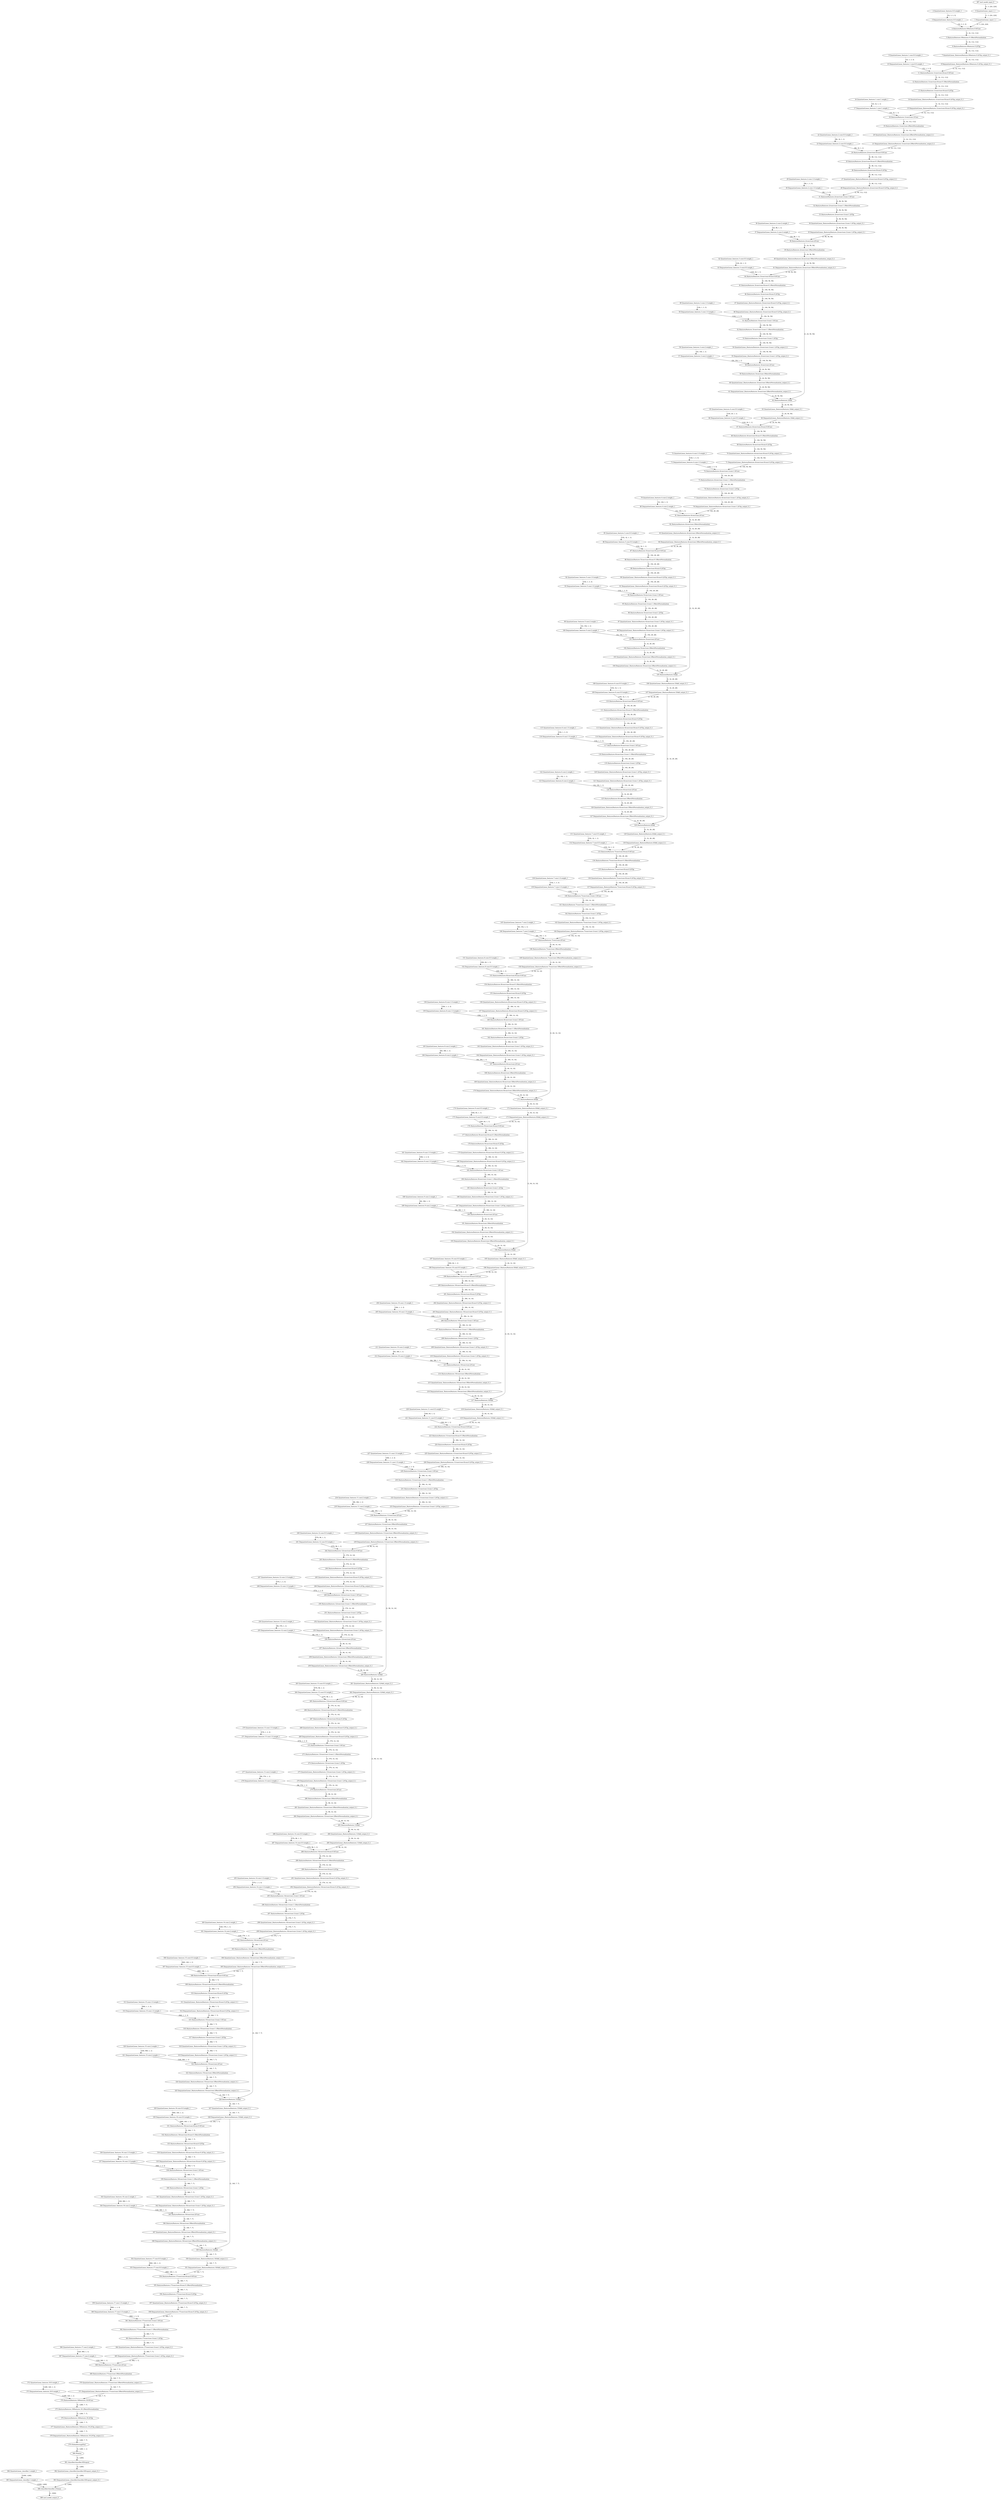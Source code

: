 strict digraph  {
"0 QuantizeLinear_input.1_1" [id=0, type=QuantizeLinear];
"1 DequantizeLinear_input.1_1" [id=1, type=DequantizeLinear];
"2 QuantizeLinear_features.0.0.weight_1" [id=2, type=QuantizeLinear];
"3 DequantizeLinear_features.0.0.weight_1" [id=3, type=DequantizeLinear];
"4 /features/features.0/features.0.0/Conv" [id=4, type=Conv];
"5 /features/features.0/features.0.1/BatchNormalization" [id=5, type=BatchNormalization];
"6 /features/features.0/features.0.2/Clip" [id=6, type=Clip];
"7 QuantizeLinear_/features/features.0/features.0.2/Clip_output_0_1" [id=7, type=QuantizeLinear];
"8 DequantizeLinear_/features/features.0/features.0.2/Clip_output_0_1" [id=8, type=DequantizeLinear];
"9 QuantizeLinear_features.1.conv.0.0.weight_1" [id=9, type=QuantizeLinear];
"10 DequantizeLinear_features.1.conv.0.0.weight_1" [id=10, type=DequantizeLinear];
"11 /features/features.1/conv/conv.0/conv.0.0/Conv" [id=11, type=Conv];
"12 /features/features.1/conv/conv.0/conv.0.1/BatchNormalization" [id=12, type=BatchNormalization];
"13 /features/features.1/conv/conv.0/conv.0.2/Clip" [id=13, type=Clip];
"14 QuantizeLinear_/features/features.1/conv/conv.0/conv.0.2/Clip_output_0_1" [id=14, type=QuantizeLinear];
"15 DequantizeLinear_/features/features.1/conv/conv.0/conv.0.2/Clip_output_0_1" [id=15, type=DequantizeLinear];
"16 QuantizeLinear_features.1.conv.1.weight_1" [id=16, type=QuantizeLinear];
"17 DequantizeLinear_features.1.conv.1.weight_1" [id=17, type=DequantizeLinear];
"18 /features/features.1/conv/conv.1/Conv" [id=18, type=Conv];
"19 /features/features.1/conv/conv.2/BatchNormalization" [id=19, type=BatchNormalization];
"20 QuantizeLinear_/features/features.1/conv/conv.2/BatchNormalization_output_0_1" [id=20, type=QuantizeLinear];
"21 DequantizeLinear_/features/features.1/conv/conv.2/BatchNormalization_output_0_1" [id=21, type=DequantizeLinear];
"22 QuantizeLinear_features.2.conv.0.0.weight_1" [id=22, type=QuantizeLinear];
"23 DequantizeLinear_features.2.conv.0.0.weight_1" [id=23, type=DequantizeLinear];
"24 /features/features.2/conv/conv.0/conv.0.0/Conv" [id=24, type=Conv];
"25 /features/features.2/conv/conv.0/conv.0.1/BatchNormalization" [id=25, type=BatchNormalization];
"26 /features/features.2/conv/conv.0/conv.0.2/Clip" [id=26, type=Clip];
"27 QuantizeLinear_/features/features.2/conv/conv.0/conv.0.2/Clip_output_0_1" [id=27, type=QuantizeLinear];
"28 DequantizeLinear_/features/features.2/conv/conv.0/conv.0.2/Clip_output_0_1" [id=28, type=DequantizeLinear];
"29 QuantizeLinear_features.2.conv.1.0.weight_1" [id=29, type=QuantizeLinear];
"30 DequantizeLinear_features.2.conv.1.0.weight_1" [id=30, type=DequantizeLinear];
"31 /features/features.2/conv/conv.1/conv.1.0/Conv" [id=31, type=Conv];
"32 /features/features.2/conv/conv.1/conv.1.1/BatchNormalization" [id=32, type=BatchNormalization];
"33 /features/features.2/conv/conv.1/conv.1.2/Clip" [id=33, type=Clip];
"34 QuantizeLinear_/features/features.2/conv/conv.1/conv.1.2/Clip_output_0_1" [id=34, type=QuantizeLinear];
"35 DequantizeLinear_/features/features.2/conv/conv.1/conv.1.2/Clip_output_0_1" [id=35, type=DequantizeLinear];
"36 QuantizeLinear_features.2.conv.2.weight_1" [id=36, type=QuantizeLinear];
"37 DequantizeLinear_features.2.conv.2.weight_1" [id=37, type=DequantizeLinear];
"38 /features/features.2/conv/conv.2/Conv" [id=38, type=Conv];
"39 /features/features.2/conv/conv.3/BatchNormalization" [id=39, type=BatchNormalization];
"40 QuantizeLinear_/features/features.2/conv/conv.3/BatchNormalization_output_0_1" [id=40, type=QuantizeLinear];
"41 DequantizeLinear_/features/features.2/conv/conv.3/BatchNormalization_output_0_1" [id=41, type=DequantizeLinear];
"42 QuantizeLinear_features.3.conv.0.0.weight_1" [id=42, type=QuantizeLinear];
"43 DequantizeLinear_features.3.conv.0.0.weight_1" [id=43, type=DequantizeLinear];
"44 /features/features.3/conv/conv.0/conv.0.0/Conv" [id=44, type=Conv];
"45 /features/features.3/conv/conv.0/conv.0.1/BatchNormalization" [id=45, type=BatchNormalization];
"46 /features/features.3/conv/conv.0/conv.0.2/Clip" [id=46, type=Clip];
"47 QuantizeLinear_/features/features.3/conv/conv.0/conv.0.2/Clip_output_0_1" [id=47, type=QuantizeLinear];
"48 DequantizeLinear_/features/features.3/conv/conv.0/conv.0.2/Clip_output_0_1" [id=48, type=DequantizeLinear];
"49 QuantizeLinear_features.3.conv.1.0.weight_1" [id=49, type=QuantizeLinear];
"50 DequantizeLinear_features.3.conv.1.0.weight_1" [id=50, type=DequantizeLinear];
"51 /features/features.3/conv/conv.1/conv.1.0/Conv" [id=51, type=Conv];
"52 /features/features.3/conv/conv.1/conv.1.1/BatchNormalization" [id=52, type=BatchNormalization];
"53 /features/features.3/conv/conv.1/conv.1.2/Clip" [id=53, type=Clip];
"54 QuantizeLinear_/features/features.3/conv/conv.1/conv.1.2/Clip_output_0_1" [id=54, type=QuantizeLinear];
"55 DequantizeLinear_/features/features.3/conv/conv.1/conv.1.2/Clip_output_0_1" [id=55, type=DequantizeLinear];
"56 QuantizeLinear_features.3.conv.2.weight_1" [id=56, type=QuantizeLinear];
"57 DequantizeLinear_features.3.conv.2.weight_1" [id=57, type=DequantizeLinear];
"58 /features/features.3/conv/conv.2/Conv" [id=58, type=Conv];
"59 /features/features.3/conv/conv.3/BatchNormalization" [id=59, type=BatchNormalization];
"60 QuantizeLinear_/features/features.3/conv/conv.3/BatchNormalization_output_0_1" [id=60, type=QuantizeLinear];
"61 DequantizeLinear_/features/features.3/conv/conv.3/BatchNormalization_output_0_1" [id=61, type=DequantizeLinear];
"62 /features/features.3/Add" [id=62, type=Add];
"63 QuantizeLinear_/features/features.3/Add_output_0_1" [id=63, type=QuantizeLinear];
"64 DequantizeLinear_/features/features.3/Add_output_0_1" [id=64, type=DequantizeLinear];
"65 QuantizeLinear_features.4.conv.0.0.weight_1" [id=65, type=QuantizeLinear];
"66 DequantizeLinear_features.4.conv.0.0.weight_1" [id=66, type=DequantizeLinear];
"67 /features/features.4/conv/conv.0/conv.0.0/Conv" [id=67, type=Conv];
"68 /features/features.4/conv/conv.0/conv.0.1/BatchNormalization" [id=68, type=BatchNormalization];
"69 /features/features.4/conv/conv.0/conv.0.2/Clip" [id=69, type=Clip];
"70 QuantizeLinear_/features/features.4/conv/conv.0/conv.0.2/Clip_output_0_1" [id=70, type=QuantizeLinear];
"71 DequantizeLinear_/features/features.4/conv/conv.0/conv.0.2/Clip_output_0_1" [id=71, type=DequantizeLinear];
"72 QuantizeLinear_features.4.conv.1.0.weight_1" [id=72, type=QuantizeLinear];
"73 DequantizeLinear_features.4.conv.1.0.weight_1" [id=73, type=DequantizeLinear];
"74 /features/features.4/conv/conv.1/conv.1.0/Conv" [id=74, type=Conv];
"75 /features/features.4/conv/conv.1/conv.1.1/BatchNormalization" [id=75, type=BatchNormalization];
"76 /features/features.4/conv/conv.1/conv.1.2/Clip" [id=76, type=Clip];
"77 QuantizeLinear_/features/features.4/conv/conv.1/conv.1.2/Clip_output_0_1" [id=77, type=QuantizeLinear];
"78 DequantizeLinear_/features/features.4/conv/conv.1/conv.1.2/Clip_output_0_1" [id=78, type=DequantizeLinear];
"79 QuantizeLinear_features.4.conv.2.weight_1" [id=79, type=QuantizeLinear];
"80 DequantizeLinear_features.4.conv.2.weight_1" [id=80, type=DequantizeLinear];
"81 /features/features.4/conv/conv.2/Conv" [id=81, type=Conv];
"82 /features/features.4/conv/conv.3/BatchNormalization" [id=82, type=BatchNormalization];
"83 QuantizeLinear_/features/features.4/conv/conv.3/BatchNormalization_output_0_1" [id=83, type=QuantizeLinear];
"84 DequantizeLinear_/features/features.4/conv/conv.3/BatchNormalization_output_0_1" [id=84, type=DequantizeLinear];
"85 QuantizeLinear_features.5.conv.0.0.weight_1" [id=85, type=QuantizeLinear];
"86 DequantizeLinear_features.5.conv.0.0.weight_1" [id=86, type=DequantizeLinear];
"87 /features/features.5/conv/conv.0/conv.0.0/Conv" [id=87, type=Conv];
"88 /features/features.5/conv/conv.0/conv.0.1/BatchNormalization" [id=88, type=BatchNormalization];
"89 /features/features.5/conv/conv.0/conv.0.2/Clip" [id=89, type=Clip];
"90 QuantizeLinear_/features/features.5/conv/conv.0/conv.0.2/Clip_output_0_1" [id=90, type=QuantizeLinear];
"91 DequantizeLinear_/features/features.5/conv/conv.0/conv.0.2/Clip_output_0_1" [id=91, type=DequantizeLinear];
"92 QuantizeLinear_features.5.conv.1.0.weight_1" [id=92, type=QuantizeLinear];
"93 DequantizeLinear_features.5.conv.1.0.weight_1" [id=93, type=DequantizeLinear];
"94 /features/features.5/conv/conv.1/conv.1.0/Conv" [id=94, type=Conv];
"95 /features/features.5/conv/conv.1/conv.1.1/BatchNormalization" [id=95, type=BatchNormalization];
"96 /features/features.5/conv/conv.1/conv.1.2/Clip" [id=96, type=Clip];
"97 QuantizeLinear_/features/features.5/conv/conv.1/conv.1.2/Clip_output_0_1" [id=97, type=QuantizeLinear];
"98 DequantizeLinear_/features/features.5/conv/conv.1/conv.1.2/Clip_output_0_1" [id=98, type=DequantizeLinear];
"99 QuantizeLinear_features.5.conv.2.weight_1" [id=99, type=QuantizeLinear];
"100 DequantizeLinear_features.5.conv.2.weight_1" [id=100, type=DequantizeLinear];
"101 /features/features.5/conv/conv.2/Conv" [id=101, type=Conv];
"102 /features/features.5/conv/conv.3/BatchNormalization" [id=102, type=BatchNormalization];
"103 QuantizeLinear_/features/features.5/conv/conv.3/BatchNormalization_output_0_1" [id=103, type=QuantizeLinear];
"104 DequantizeLinear_/features/features.5/conv/conv.3/BatchNormalization_output_0_1" [id=104, type=DequantizeLinear];
"105 /features/features.5/Add" [id=105, type=Add];
"106 QuantizeLinear_/features/features.5/Add_output_0_1" [id=106, type=QuantizeLinear];
"107 DequantizeLinear_/features/features.5/Add_output_0_1" [id=107, type=DequantizeLinear];
"108 QuantizeLinear_features.6.conv.0.0.weight_1" [id=108, type=QuantizeLinear];
"109 DequantizeLinear_features.6.conv.0.0.weight_1" [id=109, type=DequantizeLinear];
"110 /features/features.6/conv/conv.0/conv.0.0/Conv" [id=110, type=Conv];
"111 /features/features.6/conv/conv.0/conv.0.1/BatchNormalization" [id=111, type=BatchNormalization];
"112 /features/features.6/conv/conv.0/conv.0.2/Clip" [id=112, type=Clip];
"113 QuantizeLinear_/features/features.6/conv/conv.0/conv.0.2/Clip_output_0_1" [id=113, type=QuantizeLinear];
"114 DequantizeLinear_/features/features.6/conv/conv.0/conv.0.2/Clip_output_0_1" [id=114, type=DequantizeLinear];
"115 QuantizeLinear_features.6.conv.1.0.weight_1" [id=115, type=QuantizeLinear];
"116 DequantizeLinear_features.6.conv.1.0.weight_1" [id=116, type=DequantizeLinear];
"117 /features/features.6/conv/conv.1/conv.1.0/Conv" [id=117, type=Conv];
"118 /features/features.6/conv/conv.1/conv.1.1/BatchNormalization" [id=118, type=BatchNormalization];
"119 /features/features.6/conv/conv.1/conv.1.2/Clip" [id=119, type=Clip];
"120 QuantizeLinear_/features/features.6/conv/conv.1/conv.1.2/Clip_output_0_1" [id=120, type=QuantizeLinear];
"121 DequantizeLinear_/features/features.6/conv/conv.1/conv.1.2/Clip_output_0_1" [id=121, type=DequantizeLinear];
"122 QuantizeLinear_features.6.conv.2.weight_1" [id=122, type=QuantizeLinear];
"123 DequantizeLinear_features.6.conv.2.weight_1" [id=123, type=DequantizeLinear];
"124 /features/features.6/conv/conv.2/Conv" [id=124, type=Conv];
"125 /features/features.6/conv/conv.3/BatchNormalization" [id=125, type=BatchNormalization];
"126 QuantizeLinear_/features/features.6/conv/conv.3/BatchNormalization_output_0_1" [id=126, type=QuantizeLinear];
"127 DequantizeLinear_/features/features.6/conv/conv.3/BatchNormalization_output_0_1" [id=127, type=DequantizeLinear];
"128 /features/features.6/Add" [id=128, type=Add];
"129 QuantizeLinear_/features/features.6/Add_output_0_1" [id=129, type=QuantizeLinear];
"130 DequantizeLinear_/features/features.6/Add_output_0_1" [id=130, type=DequantizeLinear];
"131 QuantizeLinear_features.7.conv.0.0.weight_1" [id=131, type=QuantizeLinear];
"132 DequantizeLinear_features.7.conv.0.0.weight_1" [id=132, type=DequantizeLinear];
"133 /features/features.7/conv/conv.0/conv.0.0/Conv" [id=133, type=Conv];
"134 /features/features.7/conv/conv.0/conv.0.1/BatchNormalization" [id=134, type=BatchNormalization];
"135 /features/features.7/conv/conv.0/conv.0.2/Clip" [id=135, type=Clip];
"136 QuantizeLinear_/features/features.7/conv/conv.0/conv.0.2/Clip_output_0_1" [id=136, type=QuantizeLinear];
"137 DequantizeLinear_/features/features.7/conv/conv.0/conv.0.2/Clip_output_0_1" [id=137, type=DequantizeLinear];
"138 QuantizeLinear_features.7.conv.1.0.weight_1" [id=138, type=QuantizeLinear];
"139 DequantizeLinear_features.7.conv.1.0.weight_1" [id=139, type=DequantizeLinear];
"140 /features/features.7/conv/conv.1/conv.1.0/Conv" [id=140, type=Conv];
"141 /features/features.7/conv/conv.1/conv.1.1/BatchNormalization" [id=141, type=BatchNormalization];
"142 /features/features.7/conv/conv.1/conv.1.2/Clip" [id=142, type=Clip];
"143 QuantizeLinear_/features/features.7/conv/conv.1/conv.1.2/Clip_output_0_1" [id=143, type=QuantizeLinear];
"144 DequantizeLinear_/features/features.7/conv/conv.1/conv.1.2/Clip_output_0_1" [id=144, type=DequantizeLinear];
"145 QuantizeLinear_features.7.conv.2.weight_1" [id=145, type=QuantizeLinear];
"146 DequantizeLinear_features.7.conv.2.weight_1" [id=146, type=DequantizeLinear];
"147 /features/features.7/conv/conv.2/Conv" [id=147, type=Conv];
"148 /features/features.7/conv/conv.3/BatchNormalization" [id=148, type=BatchNormalization];
"149 QuantizeLinear_/features/features.7/conv/conv.3/BatchNormalization_output_0_1" [id=149, type=QuantizeLinear];
"150 DequantizeLinear_/features/features.7/conv/conv.3/BatchNormalization_output_0_1" [id=150, type=DequantizeLinear];
"151 QuantizeLinear_features.8.conv.0.0.weight_1" [id=151, type=QuantizeLinear];
"152 DequantizeLinear_features.8.conv.0.0.weight_1" [id=152, type=DequantizeLinear];
"153 /features/features.8/conv/conv.0/conv.0.0/Conv" [id=153, type=Conv];
"154 /features/features.8/conv/conv.0/conv.0.1/BatchNormalization" [id=154, type=BatchNormalization];
"155 /features/features.8/conv/conv.0/conv.0.2/Clip" [id=155, type=Clip];
"156 QuantizeLinear_/features/features.8/conv/conv.0/conv.0.2/Clip_output_0_1" [id=156, type=QuantizeLinear];
"157 DequantizeLinear_/features/features.8/conv/conv.0/conv.0.2/Clip_output_0_1" [id=157, type=DequantizeLinear];
"158 QuantizeLinear_features.8.conv.1.0.weight_1" [id=158, type=QuantizeLinear];
"159 DequantizeLinear_features.8.conv.1.0.weight_1" [id=159, type=DequantizeLinear];
"160 /features/features.8/conv/conv.1/conv.1.0/Conv" [id=160, type=Conv];
"161 /features/features.8/conv/conv.1/conv.1.1/BatchNormalization" [id=161, type=BatchNormalization];
"162 /features/features.8/conv/conv.1/conv.1.2/Clip" [id=162, type=Clip];
"163 QuantizeLinear_/features/features.8/conv/conv.1/conv.1.2/Clip_output_0_1" [id=163, type=QuantizeLinear];
"164 DequantizeLinear_/features/features.8/conv/conv.1/conv.1.2/Clip_output_0_1" [id=164, type=DequantizeLinear];
"165 QuantizeLinear_features.8.conv.2.weight_1" [id=165, type=QuantizeLinear];
"166 DequantizeLinear_features.8.conv.2.weight_1" [id=166, type=DequantizeLinear];
"167 /features/features.8/conv/conv.2/Conv" [id=167, type=Conv];
"168 /features/features.8/conv/conv.3/BatchNormalization" [id=168, type=BatchNormalization];
"169 QuantizeLinear_/features/features.8/conv/conv.3/BatchNormalization_output_0_1" [id=169, type=QuantizeLinear];
"170 DequantizeLinear_/features/features.8/conv/conv.3/BatchNormalization_output_0_1" [id=170, type=DequantizeLinear];
"171 /features/features.8/Add" [id=171, type=Add];
"172 QuantizeLinear_/features/features.8/Add_output_0_1" [id=172, type=QuantizeLinear];
"173 DequantizeLinear_/features/features.8/Add_output_0_1" [id=173, type=DequantizeLinear];
"174 QuantizeLinear_features.9.conv.0.0.weight_1" [id=174, type=QuantizeLinear];
"175 DequantizeLinear_features.9.conv.0.0.weight_1" [id=175, type=DequantizeLinear];
"176 /features/features.9/conv/conv.0/conv.0.0/Conv" [id=176, type=Conv];
"177 /features/features.9/conv/conv.0/conv.0.1/BatchNormalization" [id=177, type=BatchNormalization];
"178 /features/features.9/conv/conv.0/conv.0.2/Clip" [id=178, type=Clip];
"179 QuantizeLinear_/features/features.9/conv/conv.0/conv.0.2/Clip_output_0_1" [id=179, type=QuantizeLinear];
"180 DequantizeLinear_/features/features.9/conv/conv.0/conv.0.2/Clip_output_0_1" [id=180, type=DequantizeLinear];
"181 QuantizeLinear_features.9.conv.1.0.weight_1" [id=181, type=QuantizeLinear];
"182 DequantizeLinear_features.9.conv.1.0.weight_1" [id=182, type=DequantizeLinear];
"183 /features/features.9/conv/conv.1/conv.1.0/Conv" [id=183, type=Conv];
"184 /features/features.9/conv/conv.1/conv.1.1/BatchNormalization" [id=184, type=BatchNormalization];
"185 /features/features.9/conv/conv.1/conv.1.2/Clip" [id=185, type=Clip];
"186 QuantizeLinear_/features/features.9/conv/conv.1/conv.1.2/Clip_output_0_1" [id=186, type=QuantizeLinear];
"187 DequantizeLinear_/features/features.9/conv/conv.1/conv.1.2/Clip_output_0_1" [id=187, type=DequantizeLinear];
"188 QuantizeLinear_features.9.conv.2.weight_1" [id=188, type=QuantizeLinear];
"189 DequantizeLinear_features.9.conv.2.weight_1" [id=189, type=DequantizeLinear];
"190 /features/features.9/conv/conv.2/Conv" [id=190, type=Conv];
"191 /features/features.9/conv/conv.3/BatchNormalization" [id=191, type=BatchNormalization];
"192 QuantizeLinear_/features/features.9/conv/conv.3/BatchNormalization_output_0_1" [id=192, type=QuantizeLinear];
"193 DequantizeLinear_/features/features.9/conv/conv.3/BatchNormalization_output_0_1" [id=193, type=DequantizeLinear];
"194 /features/features.9/Add" [id=194, type=Add];
"195 QuantizeLinear_/features/features.9/Add_output_0_1" [id=195, type=QuantizeLinear];
"196 DequantizeLinear_/features/features.9/Add_output_0_1" [id=196, type=DequantizeLinear];
"197 QuantizeLinear_features.10.conv.0.0.weight_1" [id=197, type=QuantizeLinear];
"198 DequantizeLinear_features.10.conv.0.0.weight_1" [id=198, type=DequantizeLinear];
"199 /features/features.10/conv/conv.0/conv.0.0/Conv" [id=199, type=Conv];
"200 /features/features.10/conv/conv.0/conv.0.1/BatchNormalization" [id=200, type=BatchNormalization];
"201 /features/features.10/conv/conv.0/conv.0.2/Clip" [id=201, type=Clip];
"202 QuantizeLinear_/features/features.10/conv/conv.0/conv.0.2/Clip_output_0_1" [id=202, type=QuantizeLinear];
"203 DequantizeLinear_/features/features.10/conv/conv.0/conv.0.2/Clip_output_0_1" [id=203, type=DequantizeLinear];
"204 QuantizeLinear_features.10.conv.1.0.weight_1" [id=204, type=QuantizeLinear];
"205 DequantizeLinear_features.10.conv.1.0.weight_1" [id=205, type=DequantizeLinear];
"206 /features/features.10/conv/conv.1/conv.1.0/Conv" [id=206, type=Conv];
"207 /features/features.10/conv/conv.1/conv.1.1/BatchNormalization" [id=207, type=BatchNormalization];
"208 /features/features.10/conv/conv.1/conv.1.2/Clip" [id=208, type=Clip];
"209 QuantizeLinear_/features/features.10/conv/conv.1/conv.1.2/Clip_output_0_1" [id=209, type=QuantizeLinear];
"210 DequantizeLinear_/features/features.10/conv/conv.1/conv.1.2/Clip_output_0_1" [id=210, type=DequantizeLinear];
"211 QuantizeLinear_features.10.conv.2.weight_1" [id=211, type=QuantizeLinear];
"212 DequantizeLinear_features.10.conv.2.weight_1" [id=212, type=DequantizeLinear];
"213 /features/features.10/conv/conv.2/Conv" [id=213, type=Conv];
"214 /features/features.10/conv/conv.3/BatchNormalization" [id=214, type=BatchNormalization];
"215 QuantizeLinear_/features/features.10/conv/conv.3/BatchNormalization_output_0_1" [id=215, type=QuantizeLinear];
"216 DequantizeLinear_/features/features.10/conv/conv.3/BatchNormalization_output_0_1" [id=216, type=DequantizeLinear];
"217 /features/features.10/Add" [id=217, type=Add];
"218 QuantizeLinear_/features/features.10/Add_output_0_1" [id=218, type=QuantizeLinear];
"219 DequantizeLinear_/features/features.10/Add_output_0_1" [id=219, type=DequantizeLinear];
"220 QuantizeLinear_features.11.conv.0.0.weight_1" [id=220, type=QuantizeLinear];
"221 DequantizeLinear_features.11.conv.0.0.weight_1" [id=221, type=DequantizeLinear];
"222 /features/features.11/conv/conv.0/conv.0.0/Conv" [id=222, type=Conv];
"223 /features/features.11/conv/conv.0/conv.0.1/BatchNormalization" [id=223, type=BatchNormalization];
"224 /features/features.11/conv/conv.0/conv.0.2/Clip" [id=224, type=Clip];
"225 QuantizeLinear_/features/features.11/conv/conv.0/conv.0.2/Clip_output_0_1" [id=225, type=QuantizeLinear];
"226 DequantizeLinear_/features/features.11/conv/conv.0/conv.0.2/Clip_output_0_1" [id=226, type=DequantizeLinear];
"227 QuantizeLinear_features.11.conv.1.0.weight_1" [id=227, type=QuantizeLinear];
"228 DequantizeLinear_features.11.conv.1.0.weight_1" [id=228, type=DequantizeLinear];
"229 /features/features.11/conv/conv.1/conv.1.0/Conv" [id=229, type=Conv];
"230 /features/features.11/conv/conv.1/conv.1.1/BatchNormalization" [id=230, type=BatchNormalization];
"231 /features/features.11/conv/conv.1/conv.1.2/Clip" [id=231, type=Clip];
"232 QuantizeLinear_/features/features.11/conv/conv.1/conv.1.2/Clip_output_0_1" [id=232, type=QuantizeLinear];
"233 DequantizeLinear_/features/features.11/conv/conv.1/conv.1.2/Clip_output_0_1" [id=233, type=DequantizeLinear];
"234 QuantizeLinear_features.11.conv.2.weight_1" [id=234, type=QuantizeLinear];
"235 DequantizeLinear_features.11.conv.2.weight_1" [id=235, type=DequantizeLinear];
"236 /features/features.11/conv/conv.2/Conv" [id=236, type=Conv];
"237 /features/features.11/conv/conv.3/BatchNormalization" [id=237, type=BatchNormalization];
"238 QuantizeLinear_/features/features.11/conv/conv.3/BatchNormalization_output_0_1" [id=238, type=QuantizeLinear];
"239 DequantizeLinear_/features/features.11/conv/conv.3/BatchNormalization_output_0_1" [id=239, type=DequantizeLinear];
"240 QuantizeLinear_features.12.conv.0.0.weight_1" [id=240, type=QuantizeLinear];
"241 DequantizeLinear_features.12.conv.0.0.weight_1" [id=241, type=DequantizeLinear];
"242 /features/features.12/conv/conv.0/conv.0.0/Conv" [id=242, type=Conv];
"243 /features/features.12/conv/conv.0/conv.0.1/BatchNormalization" [id=243, type=BatchNormalization];
"244 /features/features.12/conv/conv.0/conv.0.2/Clip" [id=244, type=Clip];
"245 QuantizeLinear_/features/features.12/conv/conv.0/conv.0.2/Clip_output_0_1" [id=245, type=QuantizeLinear];
"246 DequantizeLinear_/features/features.12/conv/conv.0/conv.0.2/Clip_output_0_1" [id=246, type=DequantizeLinear];
"247 QuantizeLinear_features.12.conv.1.0.weight_1" [id=247, type=QuantizeLinear];
"248 DequantizeLinear_features.12.conv.1.0.weight_1" [id=248, type=DequantizeLinear];
"249 /features/features.12/conv/conv.1/conv.1.0/Conv" [id=249, type=Conv];
"250 /features/features.12/conv/conv.1/conv.1.1/BatchNormalization" [id=250, type=BatchNormalization];
"251 /features/features.12/conv/conv.1/conv.1.2/Clip" [id=251, type=Clip];
"252 QuantizeLinear_/features/features.12/conv/conv.1/conv.1.2/Clip_output_0_1" [id=252, type=QuantizeLinear];
"253 DequantizeLinear_/features/features.12/conv/conv.1/conv.1.2/Clip_output_0_1" [id=253, type=DequantizeLinear];
"254 QuantizeLinear_features.12.conv.2.weight_1" [id=254, type=QuantizeLinear];
"255 DequantizeLinear_features.12.conv.2.weight_1" [id=255, type=DequantizeLinear];
"256 /features/features.12/conv/conv.2/Conv" [id=256, type=Conv];
"257 /features/features.12/conv/conv.3/BatchNormalization" [id=257, type=BatchNormalization];
"258 QuantizeLinear_/features/features.12/conv/conv.3/BatchNormalization_output_0_1" [id=258, type=QuantizeLinear];
"259 DequantizeLinear_/features/features.12/conv/conv.3/BatchNormalization_output_0_1" [id=259, type=DequantizeLinear];
"260 /features/features.12/Add" [id=260, type=Add];
"261 QuantizeLinear_/features/features.12/Add_output_0_1" [id=261, type=QuantizeLinear];
"262 DequantizeLinear_/features/features.12/Add_output_0_1" [id=262, type=DequantizeLinear];
"263 QuantizeLinear_features.13.conv.0.0.weight_1" [id=263, type=QuantizeLinear];
"264 DequantizeLinear_features.13.conv.0.0.weight_1" [id=264, type=DequantizeLinear];
"265 /features/features.13/conv/conv.0/conv.0.0/Conv" [id=265, type=Conv];
"266 /features/features.13/conv/conv.0/conv.0.1/BatchNormalization" [id=266, type=BatchNormalization];
"267 /features/features.13/conv/conv.0/conv.0.2/Clip" [id=267, type=Clip];
"268 QuantizeLinear_/features/features.13/conv/conv.0/conv.0.2/Clip_output_0_1" [id=268, type=QuantizeLinear];
"269 DequantizeLinear_/features/features.13/conv/conv.0/conv.0.2/Clip_output_0_1" [id=269, type=DequantizeLinear];
"270 QuantizeLinear_features.13.conv.1.0.weight_1" [id=270, type=QuantizeLinear];
"271 DequantizeLinear_features.13.conv.1.0.weight_1" [id=271, type=DequantizeLinear];
"272 /features/features.13/conv/conv.1/conv.1.0/Conv" [id=272, type=Conv];
"273 /features/features.13/conv/conv.1/conv.1.1/BatchNormalization" [id=273, type=BatchNormalization];
"274 /features/features.13/conv/conv.1/conv.1.2/Clip" [id=274, type=Clip];
"275 QuantizeLinear_/features/features.13/conv/conv.1/conv.1.2/Clip_output_0_1" [id=275, type=QuantizeLinear];
"276 DequantizeLinear_/features/features.13/conv/conv.1/conv.1.2/Clip_output_0_1" [id=276, type=DequantizeLinear];
"277 QuantizeLinear_features.13.conv.2.weight_1" [id=277, type=QuantizeLinear];
"278 DequantizeLinear_features.13.conv.2.weight_1" [id=278, type=DequantizeLinear];
"279 /features/features.13/conv/conv.2/Conv" [id=279, type=Conv];
"280 /features/features.13/conv/conv.3/BatchNormalization" [id=280, type=BatchNormalization];
"281 QuantizeLinear_/features/features.13/conv/conv.3/BatchNormalization_output_0_1" [id=281, type=QuantizeLinear];
"282 DequantizeLinear_/features/features.13/conv/conv.3/BatchNormalization_output_0_1" [id=282, type=DequantizeLinear];
"283 /features/features.13/Add" [id=283, type=Add];
"284 QuantizeLinear_/features/features.13/Add_output_0_1" [id=284, type=QuantizeLinear];
"285 DequantizeLinear_/features/features.13/Add_output_0_1" [id=285, type=DequantizeLinear];
"286 QuantizeLinear_features.14.conv.0.0.weight_1" [id=286, type=QuantizeLinear];
"287 DequantizeLinear_features.14.conv.0.0.weight_1" [id=287, type=DequantizeLinear];
"288 /features/features.14/conv/conv.0/conv.0.0/Conv" [id=288, type=Conv];
"289 /features/features.14/conv/conv.0/conv.0.1/BatchNormalization" [id=289, type=BatchNormalization];
"290 /features/features.14/conv/conv.0/conv.0.2/Clip" [id=290, type=Clip];
"291 QuantizeLinear_/features/features.14/conv/conv.0/conv.0.2/Clip_output_0_1" [id=291, type=QuantizeLinear];
"292 DequantizeLinear_/features/features.14/conv/conv.0/conv.0.2/Clip_output_0_1" [id=292, type=DequantizeLinear];
"293 QuantizeLinear_features.14.conv.1.0.weight_1" [id=293, type=QuantizeLinear];
"294 DequantizeLinear_features.14.conv.1.0.weight_1" [id=294, type=DequantizeLinear];
"295 /features/features.14/conv/conv.1/conv.1.0/Conv" [id=295, type=Conv];
"296 /features/features.14/conv/conv.1/conv.1.1/BatchNormalization" [id=296, type=BatchNormalization];
"297 /features/features.14/conv/conv.1/conv.1.2/Clip" [id=297, type=Clip];
"298 QuantizeLinear_/features/features.14/conv/conv.1/conv.1.2/Clip_output_0_1" [id=298, type=QuantizeLinear];
"299 DequantizeLinear_/features/features.14/conv/conv.1/conv.1.2/Clip_output_0_1" [id=299, type=DequantizeLinear];
"300 QuantizeLinear_features.14.conv.2.weight_1" [id=300, type=QuantizeLinear];
"301 DequantizeLinear_features.14.conv.2.weight_1" [id=301, type=DequantizeLinear];
"302 /features/features.14/conv/conv.2/Conv" [id=302, type=Conv];
"303 /features/features.14/conv/conv.3/BatchNormalization" [id=303, type=BatchNormalization];
"304 QuantizeLinear_/features/features.14/conv/conv.3/BatchNormalization_output_0_1" [id=304, type=QuantizeLinear];
"305 DequantizeLinear_/features/features.14/conv/conv.3/BatchNormalization_output_0_1" [id=305, type=DequantizeLinear];
"306 QuantizeLinear_features.15.conv.0.0.weight_1" [id=306, type=QuantizeLinear];
"307 DequantizeLinear_features.15.conv.0.0.weight_1" [id=307, type=DequantizeLinear];
"308 /features/features.15/conv/conv.0/conv.0.0/Conv" [id=308, type=Conv];
"309 /features/features.15/conv/conv.0/conv.0.1/BatchNormalization" [id=309, type=BatchNormalization];
"310 /features/features.15/conv/conv.0/conv.0.2/Clip" [id=310, type=Clip];
"311 QuantizeLinear_/features/features.15/conv/conv.0/conv.0.2/Clip_output_0_1" [id=311, type=QuantizeLinear];
"312 DequantizeLinear_/features/features.15/conv/conv.0/conv.0.2/Clip_output_0_1" [id=312, type=DequantizeLinear];
"313 QuantizeLinear_features.15.conv.1.0.weight_1" [id=313, type=QuantizeLinear];
"314 DequantizeLinear_features.15.conv.1.0.weight_1" [id=314, type=DequantizeLinear];
"315 /features/features.15/conv/conv.1/conv.1.0/Conv" [id=315, type=Conv];
"316 /features/features.15/conv/conv.1/conv.1.1/BatchNormalization" [id=316, type=BatchNormalization];
"317 /features/features.15/conv/conv.1/conv.1.2/Clip" [id=317, type=Clip];
"318 QuantizeLinear_/features/features.15/conv/conv.1/conv.1.2/Clip_output_0_1" [id=318, type=QuantizeLinear];
"319 DequantizeLinear_/features/features.15/conv/conv.1/conv.1.2/Clip_output_0_1" [id=319, type=DequantizeLinear];
"320 QuantizeLinear_features.15.conv.2.weight_1" [id=320, type=QuantizeLinear];
"321 DequantizeLinear_features.15.conv.2.weight_1" [id=321, type=DequantizeLinear];
"322 /features/features.15/conv/conv.2/Conv" [id=322, type=Conv];
"323 /features/features.15/conv/conv.3/BatchNormalization" [id=323, type=BatchNormalization];
"324 QuantizeLinear_/features/features.15/conv/conv.3/BatchNormalization_output_0_1" [id=324, type=QuantizeLinear];
"325 DequantizeLinear_/features/features.15/conv/conv.3/BatchNormalization_output_0_1" [id=325, type=DequantizeLinear];
"326 /features/features.15/Add" [id=326, type=Add];
"327 QuantizeLinear_/features/features.15/Add_output_0_1" [id=327, type=QuantizeLinear];
"328 DequantizeLinear_/features/features.15/Add_output_0_1" [id=328, type=DequantizeLinear];
"329 QuantizeLinear_features.16.conv.0.0.weight_1" [id=329, type=QuantizeLinear];
"330 DequantizeLinear_features.16.conv.0.0.weight_1" [id=330, type=DequantizeLinear];
"331 /features/features.16/conv/conv.0/conv.0.0/Conv" [id=331, type=Conv];
"332 /features/features.16/conv/conv.0/conv.0.1/BatchNormalization" [id=332, type=BatchNormalization];
"333 /features/features.16/conv/conv.0/conv.0.2/Clip" [id=333, type=Clip];
"334 QuantizeLinear_/features/features.16/conv/conv.0/conv.0.2/Clip_output_0_1" [id=334, type=QuantizeLinear];
"335 DequantizeLinear_/features/features.16/conv/conv.0/conv.0.2/Clip_output_0_1" [id=335, type=DequantizeLinear];
"336 QuantizeLinear_features.16.conv.1.0.weight_1" [id=336, type=QuantizeLinear];
"337 DequantizeLinear_features.16.conv.1.0.weight_1" [id=337, type=DequantizeLinear];
"338 /features/features.16/conv/conv.1/conv.1.0/Conv" [id=338, type=Conv];
"339 /features/features.16/conv/conv.1/conv.1.1/BatchNormalization" [id=339, type=BatchNormalization];
"340 /features/features.16/conv/conv.1/conv.1.2/Clip" [id=340, type=Clip];
"341 QuantizeLinear_/features/features.16/conv/conv.1/conv.1.2/Clip_output_0_1" [id=341, type=QuantizeLinear];
"342 DequantizeLinear_/features/features.16/conv/conv.1/conv.1.2/Clip_output_0_1" [id=342, type=DequantizeLinear];
"343 QuantizeLinear_features.16.conv.2.weight_1" [id=343, type=QuantizeLinear];
"344 DequantizeLinear_features.16.conv.2.weight_1" [id=344, type=DequantizeLinear];
"345 /features/features.16/conv/conv.2/Conv" [id=345, type=Conv];
"346 /features/features.16/conv/conv.3/BatchNormalization" [id=346, type=BatchNormalization];
"347 QuantizeLinear_/features/features.16/conv/conv.3/BatchNormalization_output_0_1" [id=347, type=QuantizeLinear];
"348 DequantizeLinear_/features/features.16/conv/conv.3/BatchNormalization_output_0_1" [id=348, type=DequantizeLinear];
"349 /features/features.16/Add" [id=349, type=Add];
"350 QuantizeLinear_/features/features.16/Add_output_0_1" [id=350, type=QuantizeLinear];
"351 DequantizeLinear_/features/features.16/Add_output_0_1" [id=351, type=DequantizeLinear];
"352 QuantizeLinear_features.17.conv.0.0.weight_1" [id=352, type=QuantizeLinear];
"353 DequantizeLinear_features.17.conv.0.0.weight_1" [id=353, type=DequantizeLinear];
"354 /features/features.17/conv/conv.0/conv.0.0/Conv" [id=354, type=Conv];
"355 /features/features.17/conv/conv.0/conv.0.1/BatchNormalization" [id=355, type=BatchNormalization];
"356 /features/features.17/conv/conv.0/conv.0.2/Clip" [id=356, type=Clip];
"357 QuantizeLinear_/features/features.17/conv/conv.0/conv.0.2/Clip_output_0_1" [id=357, type=QuantizeLinear];
"358 DequantizeLinear_/features/features.17/conv/conv.0/conv.0.2/Clip_output_0_1" [id=358, type=DequantizeLinear];
"359 QuantizeLinear_features.17.conv.1.0.weight_1" [id=359, type=QuantizeLinear];
"360 DequantizeLinear_features.17.conv.1.0.weight_1" [id=360, type=DequantizeLinear];
"361 /features/features.17/conv/conv.1/conv.1.0/Conv" [id=361, type=Conv];
"362 /features/features.17/conv/conv.1/conv.1.1/BatchNormalization" [id=362, type=BatchNormalization];
"363 /features/features.17/conv/conv.1/conv.1.2/Clip" [id=363, type=Clip];
"364 QuantizeLinear_/features/features.17/conv/conv.1/conv.1.2/Clip_output_0_1" [id=364, type=QuantizeLinear];
"365 DequantizeLinear_/features/features.17/conv/conv.1/conv.1.2/Clip_output_0_1" [id=365, type=DequantizeLinear];
"366 QuantizeLinear_features.17.conv.2.weight_1" [id=366, type=QuantizeLinear];
"367 DequantizeLinear_features.17.conv.2.weight_1" [id=367, type=DequantizeLinear];
"368 /features/features.17/conv/conv.2/Conv" [id=368, type=Conv];
"369 /features/features.17/conv/conv.3/BatchNormalization" [id=369, type=BatchNormalization];
"370 QuantizeLinear_/features/features.17/conv/conv.3/BatchNormalization_output_0_1" [id=370, type=QuantizeLinear];
"371 DequantizeLinear_/features/features.17/conv/conv.3/BatchNormalization_output_0_1" [id=371, type=DequantizeLinear];
"372 QuantizeLinear_features.18.0.weight_1" [id=372, type=QuantizeLinear];
"373 DequantizeLinear_features.18.0.weight_1" [id=373, type=DequantizeLinear];
"374 /features/features.18/features.18.0/Conv" [id=374, type=Conv];
"375 /features/features.18/features.18.1/BatchNormalization" [id=375, type=BatchNormalization];
"376 /features/features.18/features.18.2/Clip" [id=376, type=Clip];
"377 QuantizeLinear_/features/features.18/features.18.2/Clip_output_0_1" [id=377, type=QuantizeLinear];
"378 DequantizeLinear_/features/features.18/features.18.2/Clip_output_0_1" [id=378, type=DequantizeLinear];
"379 /GlobalAveragePool" [id=379, type=GlobalAveragePool];
"380 /Flatten" [id=380, type=Flatten];
"381 /classifier/classifier.0/Dropout" [id=381, type=Dropout];
"382 QuantizeLinear_/classifier/classifier.0/Dropout_output_0_1" [id=382, type=QuantizeLinear];
"383 DequantizeLinear_/classifier/classifier.0/Dropout_output_0_1" [id=383, type=DequantizeLinear];
"384 QuantizeLinear_classifier.1.weight_1" [id=384, type=QuantizeLinear];
"385 DequantizeLinear_classifier.1.weight_1" [id=385, type=DequantizeLinear];
"386 /classifier/classifier.1/Gemm" [id=386, type=Gemm];
"387 nncf_model_input_0" [id=387, type=nncf_model_input];
"388 nncf_model_output_0" [id=388, type=nncf_model_output];
"0 QuantizeLinear_input.1_1" -> "1 DequantizeLinear_input.1_1"  [label="[1, 3, 224, 224]", style=dashed];
"1 DequantizeLinear_input.1_1" -> "4 /features/features.0/features.0.0/Conv"  [label="[1, 3, 224, 224]", style=solid];
"2 QuantizeLinear_features.0.0.weight_1" -> "3 DequantizeLinear_features.0.0.weight_1"  [label="[32, 3, 3, 3]", style=dashed];
"3 DequantizeLinear_features.0.0.weight_1" -> "4 /features/features.0/features.0.0/Conv"  [label="[32, 3, 3, 3]", style=solid];
"4 /features/features.0/features.0.0/Conv" -> "5 /features/features.0/features.0.1/BatchNormalization"  [label="[1, 32, 112, 112]", style=solid];
"5 /features/features.0/features.0.1/BatchNormalization" -> "6 /features/features.0/features.0.2/Clip"  [label="[1, 32, 112, 112]", style=solid];
"6 /features/features.0/features.0.2/Clip" -> "7 QuantizeLinear_/features/features.0/features.0.2/Clip_output_0_1"  [label="[1, 32, 112, 112]", style=solid];
"7 QuantizeLinear_/features/features.0/features.0.2/Clip_output_0_1" -> "8 DequantizeLinear_/features/features.0/features.0.2/Clip_output_0_1"  [label="[1, 32, 112, 112]", style=dashed];
"8 DequantizeLinear_/features/features.0/features.0.2/Clip_output_0_1" -> "11 /features/features.1/conv/conv.0/conv.0.0/Conv"  [label="[1, 32, 112, 112]", style=solid];
"9 QuantizeLinear_features.1.conv.0.0.weight_1" -> "10 DequantizeLinear_features.1.conv.0.0.weight_1"  [label="[32, 1, 3, 3]", style=dashed];
"10 DequantizeLinear_features.1.conv.0.0.weight_1" -> "11 /features/features.1/conv/conv.0/conv.0.0/Conv"  [label="[32, 1, 3, 3]", style=solid];
"11 /features/features.1/conv/conv.0/conv.0.0/Conv" -> "12 /features/features.1/conv/conv.0/conv.0.1/BatchNormalization"  [label="[1, 32, 112, 112]", style=solid];
"12 /features/features.1/conv/conv.0/conv.0.1/BatchNormalization" -> "13 /features/features.1/conv/conv.0/conv.0.2/Clip"  [label="[1, 32, 112, 112]", style=solid];
"13 /features/features.1/conv/conv.0/conv.0.2/Clip" -> "14 QuantizeLinear_/features/features.1/conv/conv.0/conv.0.2/Clip_output_0_1"  [label="[1, 32, 112, 112]", style=solid];
"14 QuantizeLinear_/features/features.1/conv/conv.0/conv.0.2/Clip_output_0_1" -> "15 DequantizeLinear_/features/features.1/conv/conv.0/conv.0.2/Clip_output_0_1"  [label="[1, 32, 112, 112]", style=dashed];
"15 DequantizeLinear_/features/features.1/conv/conv.0/conv.0.2/Clip_output_0_1" -> "18 /features/features.1/conv/conv.1/Conv"  [label="[1, 32, 112, 112]", style=solid];
"16 QuantizeLinear_features.1.conv.1.weight_1" -> "17 DequantizeLinear_features.1.conv.1.weight_1"  [label="[16, 32, 1, 1]", style=dashed];
"17 DequantizeLinear_features.1.conv.1.weight_1" -> "18 /features/features.1/conv/conv.1/Conv"  [label="[16, 32, 1, 1]", style=solid];
"18 /features/features.1/conv/conv.1/Conv" -> "19 /features/features.1/conv/conv.2/BatchNormalization"  [label="[1, 16, 112, 112]", style=solid];
"19 /features/features.1/conv/conv.2/BatchNormalization" -> "20 QuantizeLinear_/features/features.1/conv/conv.2/BatchNormalization_output_0_1"  [label="[1, 16, 112, 112]", style=solid];
"20 QuantizeLinear_/features/features.1/conv/conv.2/BatchNormalization_output_0_1" -> "21 DequantizeLinear_/features/features.1/conv/conv.2/BatchNormalization_output_0_1"  [label="[1, 16, 112, 112]", style=dashed];
"21 DequantizeLinear_/features/features.1/conv/conv.2/BatchNormalization_output_0_1" -> "24 /features/features.2/conv/conv.0/conv.0.0/Conv"  [label="[1, 16, 112, 112]", style=solid];
"22 QuantizeLinear_features.2.conv.0.0.weight_1" -> "23 DequantizeLinear_features.2.conv.0.0.weight_1"  [label="[96, 16, 1, 1]", style=dashed];
"23 DequantizeLinear_features.2.conv.0.0.weight_1" -> "24 /features/features.2/conv/conv.0/conv.0.0/Conv"  [label="[96, 16, 1, 1]", style=solid];
"24 /features/features.2/conv/conv.0/conv.0.0/Conv" -> "25 /features/features.2/conv/conv.0/conv.0.1/BatchNormalization"  [label="[1, 96, 112, 112]", style=solid];
"25 /features/features.2/conv/conv.0/conv.0.1/BatchNormalization" -> "26 /features/features.2/conv/conv.0/conv.0.2/Clip"  [label="[1, 96, 112, 112]", style=solid];
"26 /features/features.2/conv/conv.0/conv.0.2/Clip" -> "27 QuantizeLinear_/features/features.2/conv/conv.0/conv.0.2/Clip_output_0_1"  [label="[1, 96, 112, 112]", style=solid];
"27 QuantizeLinear_/features/features.2/conv/conv.0/conv.0.2/Clip_output_0_1" -> "28 DequantizeLinear_/features/features.2/conv/conv.0/conv.0.2/Clip_output_0_1"  [label="[1, 96, 112, 112]", style=dashed];
"28 DequantizeLinear_/features/features.2/conv/conv.0/conv.0.2/Clip_output_0_1" -> "31 /features/features.2/conv/conv.1/conv.1.0/Conv"  [label="[1, 96, 112, 112]", style=solid];
"29 QuantizeLinear_features.2.conv.1.0.weight_1" -> "30 DequantizeLinear_features.2.conv.1.0.weight_1"  [label="[96, 1, 3, 3]", style=dashed];
"30 DequantizeLinear_features.2.conv.1.0.weight_1" -> "31 /features/features.2/conv/conv.1/conv.1.0/Conv"  [label="[96, 1, 3, 3]", style=solid];
"31 /features/features.2/conv/conv.1/conv.1.0/Conv" -> "32 /features/features.2/conv/conv.1/conv.1.1/BatchNormalization"  [label="[1, 96, 56, 56]", style=solid];
"32 /features/features.2/conv/conv.1/conv.1.1/BatchNormalization" -> "33 /features/features.2/conv/conv.1/conv.1.2/Clip"  [label="[1, 96, 56, 56]", style=solid];
"33 /features/features.2/conv/conv.1/conv.1.2/Clip" -> "34 QuantizeLinear_/features/features.2/conv/conv.1/conv.1.2/Clip_output_0_1"  [label="[1, 96, 56, 56]", style=solid];
"34 QuantizeLinear_/features/features.2/conv/conv.1/conv.1.2/Clip_output_0_1" -> "35 DequantizeLinear_/features/features.2/conv/conv.1/conv.1.2/Clip_output_0_1"  [label="[1, 96, 56, 56]", style=dashed];
"35 DequantizeLinear_/features/features.2/conv/conv.1/conv.1.2/Clip_output_0_1" -> "38 /features/features.2/conv/conv.2/Conv"  [label="[1, 96, 56, 56]", style=solid];
"36 QuantizeLinear_features.2.conv.2.weight_1" -> "37 DequantizeLinear_features.2.conv.2.weight_1"  [label="[24, 96, 1, 1]", style=dashed];
"37 DequantizeLinear_features.2.conv.2.weight_1" -> "38 /features/features.2/conv/conv.2/Conv"  [label="[24, 96, 1, 1]", style=solid];
"38 /features/features.2/conv/conv.2/Conv" -> "39 /features/features.2/conv/conv.3/BatchNormalization"  [label="[1, 24, 56, 56]", style=solid];
"39 /features/features.2/conv/conv.3/BatchNormalization" -> "40 QuantizeLinear_/features/features.2/conv/conv.3/BatchNormalization_output_0_1"  [label="[1, 24, 56, 56]", style=solid];
"40 QuantizeLinear_/features/features.2/conv/conv.3/BatchNormalization_output_0_1" -> "41 DequantizeLinear_/features/features.2/conv/conv.3/BatchNormalization_output_0_1"  [label="[1, 24, 56, 56]", style=dashed];
"41 DequantizeLinear_/features/features.2/conv/conv.3/BatchNormalization_output_0_1" -> "44 /features/features.3/conv/conv.0/conv.0.0/Conv"  [label="[1, 24, 56, 56]", style=solid];
"41 DequantizeLinear_/features/features.2/conv/conv.3/BatchNormalization_output_0_1" -> "62 /features/features.3/Add"  [label="[1, 24, 56, 56]", style=solid];
"42 QuantizeLinear_features.3.conv.0.0.weight_1" -> "43 DequantizeLinear_features.3.conv.0.0.weight_1"  [label="[144, 24, 1, 1]", style=dashed];
"43 DequantizeLinear_features.3.conv.0.0.weight_1" -> "44 /features/features.3/conv/conv.0/conv.0.0/Conv"  [label="[144, 24, 1, 1]", style=solid];
"44 /features/features.3/conv/conv.0/conv.0.0/Conv" -> "45 /features/features.3/conv/conv.0/conv.0.1/BatchNormalization"  [label="[1, 144, 56, 56]", style=solid];
"45 /features/features.3/conv/conv.0/conv.0.1/BatchNormalization" -> "46 /features/features.3/conv/conv.0/conv.0.2/Clip"  [label="[1, 144, 56, 56]", style=solid];
"46 /features/features.3/conv/conv.0/conv.0.2/Clip" -> "47 QuantizeLinear_/features/features.3/conv/conv.0/conv.0.2/Clip_output_0_1"  [label="[1, 144, 56, 56]", style=solid];
"47 QuantizeLinear_/features/features.3/conv/conv.0/conv.0.2/Clip_output_0_1" -> "48 DequantizeLinear_/features/features.3/conv/conv.0/conv.0.2/Clip_output_0_1"  [label="[1, 144, 56, 56]", style=dashed];
"48 DequantizeLinear_/features/features.3/conv/conv.0/conv.0.2/Clip_output_0_1" -> "51 /features/features.3/conv/conv.1/conv.1.0/Conv"  [label="[1, 144, 56, 56]", style=solid];
"49 QuantizeLinear_features.3.conv.1.0.weight_1" -> "50 DequantizeLinear_features.3.conv.1.0.weight_1"  [label="[144, 1, 3, 3]", style=dashed];
"50 DequantizeLinear_features.3.conv.1.0.weight_1" -> "51 /features/features.3/conv/conv.1/conv.1.0/Conv"  [label="[144, 1, 3, 3]", style=solid];
"51 /features/features.3/conv/conv.1/conv.1.0/Conv" -> "52 /features/features.3/conv/conv.1/conv.1.1/BatchNormalization"  [label="[1, 144, 56, 56]", style=solid];
"52 /features/features.3/conv/conv.1/conv.1.1/BatchNormalization" -> "53 /features/features.3/conv/conv.1/conv.1.2/Clip"  [label="[1, 144, 56, 56]", style=solid];
"53 /features/features.3/conv/conv.1/conv.1.2/Clip" -> "54 QuantizeLinear_/features/features.3/conv/conv.1/conv.1.2/Clip_output_0_1"  [label="[1, 144, 56, 56]", style=solid];
"54 QuantizeLinear_/features/features.3/conv/conv.1/conv.1.2/Clip_output_0_1" -> "55 DequantizeLinear_/features/features.3/conv/conv.1/conv.1.2/Clip_output_0_1"  [label="[1, 144, 56, 56]", style=dashed];
"55 DequantizeLinear_/features/features.3/conv/conv.1/conv.1.2/Clip_output_0_1" -> "58 /features/features.3/conv/conv.2/Conv"  [label="[1, 144, 56, 56]", style=solid];
"56 QuantizeLinear_features.3.conv.2.weight_1" -> "57 DequantizeLinear_features.3.conv.2.weight_1"  [label="[24, 144, 1, 1]", style=dashed];
"57 DequantizeLinear_features.3.conv.2.weight_1" -> "58 /features/features.3/conv/conv.2/Conv"  [label="[24, 144, 1, 1]", style=solid];
"58 /features/features.3/conv/conv.2/Conv" -> "59 /features/features.3/conv/conv.3/BatchNormalization"  [label="[1, 24, 56, 56]", style=solid];
"59 /features/features.3/conv/conv.3/BatchNormalization" -> "60 QuantizeLinear_/features/features.3/conv/conv.3/BatchNormalization_output_0_1"  [label="[1, 24, 56, 56]", style=solid];
"60 QuantizeLinear_/features/features.3/conv/conv.3/BatchNormalization_output_0_1" -> "61 DequantizeLinear_/features/features.3/conv/conv.3/BatchNormalization_output_0_1"  [label="[1, 24, 56, 56]", style=dashed];
"61 DequantizeLinear_/features/features.3/conv/conv.3/BatchNormalization_output_0_1" -> "62 /features/features.3/Add"  [label="[1, 24, 56, 56]", style=solid];
"62 /features/features.3/Add" -> "63 QuantizeLinear_/features/features.3/Add_output_0_1"  [label="[1, 24, 56, 56]", style=solid];
"63 QuantizeLinear_/features/features.3/Add_output_0_1" -> "64 DequantizeLinear_/features/features.3/Add_output_0_1"  [label="[1, 24, 56, 56]", style=dashed];
"64 DequantizeLinear_/features/features.3/Add_output_0_1" -> "67 /features/features.4/conv/conv.0/conv.0.0/Conv"  [label="[1, 24, 56, 56]", style=solid];
"65 QuantizeLinear_features.4.conv.0.0.weight_1" -> "66 DequantizeLinear_features.4.conv.0.0.weight_1"  [label="[144, 24, 1, 1]", style=dashed];
"66 DequantizeLinear_features.4.conv.0.0.weight_1" -> "67 /features/features.4/conv/conv.0/conv.0.0/Conv"  [label="[144, 24, 1, 1]", style=solid];
"67 /features/features.4/conv/conv.0/conv.0.0/Conv" -> "68 /features/features.4/conv/conv.0/conv.0.1/BatchNormalization"  [label="[1, 144, 56, 56]", style=solid];
"68 /features/features.4/conv/conv.0/conv.0.1/BatchNormalization" -> "69 /features/features.4/conv/conv.0/conv.0.2/Clip"  [label="[1, 144, 56, 56]", style=solid];
"69 /features/features.4/conv/conv.0/conv.0.2/Clip" -> "70 QuantizeLinear_/features/features.4/conv/conv.0/conv.0.2/Clip_output_0_1"  [label="[1, 144, 56, 56]", style=solid];
"70 QuantizeLinear_/features/features.4/conv/conv.0/conv.0.2/Clip_output_0_1" -> "71 DequantizeLinear_/features/features.4/conv/conv.0/conv.0.2/Clip_output_0_1"  [label="[1, 144, 56, 56]", style=dashed];
"71 DequantizeLinear_/features/features.4/conv/conv.0/conv.0.2/Clip_output_0_1" -> "74 /features/features.4/conv/conv.1/conv.1.0/Conv"  [label="[1, 144, 56, 56]", style=solid];
"72 QuantizeLinear_features.4.conv.1.0.weight_1" -> "73 DequantizeLinear_features.4.conv.1.0.weight_1"  [label="[144, 1, 3, 3]", style=dashed];
"73 DequantizeLinear_features.4.conv.1.0.weight_1" -> "74 /features/features.4/conv/conv.1/conv.1.0/Conv"  [label="[144, 1, 3, 3]", style=solid];
"74 /features/features.4/conv/conv.1/conv.1.0/Conv" -> "75 /features/features.4/conv/conv.1/conv.1.1/BatchNormalization"  [label="[1, 144, 28, 28]", style=solid];
"75 /features/features.4/conv/conv.1/conv.1.1/BatchNormalization" -> "76 /features/features.4/conv/conv.1/conv.1.2/Clip"  [label="[1, 144, 28, 28]", style=solid];
"76 /features/features.4/conv/conv.1/conv.1.2/Clip" -> "77 QuantizeLinear_/features/features.4/conv/conv.1/conv.1.2/Clip_output_0_1"  [label="[1, 144, 28, 28]", style=solid];
"77 QuantizeLinear_/features/features.4/conv/conv.1/conv.1.2/Clip_output_0_1" -> "78 DequantizeLinear_/features/features.4/conv/conv.1/conv.1.2/Clip_output_0_1"  [label="[1, 144, 28, 28]", style=dashed];
"78 DequantizeLinear_/features/features.4/conv/conv.1/conv.1.2/Clip_output_0_1" -> "81 /features/features.4/conv/conv.2/Conv"  [label="[1, 144, 28, 28]", style=solid];
"79 QuantizeLinear_features.4.conv.2.weight_1" -> "80 DequantizeLinear_features.4.conv.2.weight_1"  [label="[32, 144, 1, 1]", style=dashed];
"80 DequantizeLinear_features.4.conv.2.weight_1" -> "81 /features/features.4/conv/conv.2/Conv"  [label="[32, 144, 1, 1]", style=solid];
"81 /features/features.4/conv/conv.2/Conv" -> "82 /features/features.4/conv/conv.3/BatchNormalization"  [label="[1, 32, 28, 28]", style=solid];
"82 /features/features.4/conv/conv.3/BatchNormalization" -> "83 QuantizeLinear_/features/features.4/conv/conv.3/BatchNormalization_output_0_1"  [label="[1, 32, 28, 28]", style=solid];
"83 QuantizeLinear_/features/features.4/conv/conv.3/BatchNormalization_output_0_1" -> "84 DequantizeLinear_/features/features.4/conv/conv.3/BatchNormalization_output_0_1"  [label="[1, 32, 28, 28]", style=dashed];
"84 DequantizeLinear_/features/features.4/conv/conv.3/BatchNormalization_output_0_1" -> "87 /features/features.5/conv/conv.0/conv.0.0/Conv"  [label="[1, 32, 28, 28]", style=solid];
"84 DequantizeLinear_/features/features.4/conv/conv.3/BatchNormalization_output_0_1" -> "105 /features/features.5/Add"  [label="[1, 32, 28, 28]", style=solid];
"85 QuantizeLinear_features.5.conv.0.0.weight_1" -> "86 DequantizeLinear_features.5.conv.0.0.weight_1"  [label="[192, 32, 1, 1]", style=dashed];
"86 DequantizeLinear_features.5.conv.0.0.weight_1" -> "87 /features/features.5/conv/conv.0/conv.0.0/Conv"  [label="[192, 32, 1, 1]", style=solid];
"87 /features/features.5/conv/conv.0/conv.0.0/Conv" -> "88 /features/features.5/conv/conv.0/conv.0.1/BatchNormalization"  [label="[1, 192, 28, 28]", style=solid];
"88 /features/features.5/conv/conv.0/conv.0.1/BatchNormalization" -> "89 /features/features.5/conv/conv.0/conv.0.2/Clip"  [label="[1, 192, 28, 28]", style=solid];
"89 /features/features.5/conv/conv.0/conv.0.2/Clip" -> "90 QuantizeLinear_/features/features.5/conv/conv.0/conv.0.2/Clip_output_0_1"  [label="[1, 192, 28, 28]", style=solid];
"90 QuantizeLinear_/features/features.5/conv/conv.0/conv.0.2/Clip_output_0_1" -> "91 DequantizeLinear_/features/features.5/conv/conv.0/conv.0.2/Clip_output_0_1"  [label="[1, 192, 28, 28]", style=dashed];
"91 DequantizeLinear_/features/features.5/conv/conv.0/conv.0.2/Clip_output_0_1" -> "94 /features/features.5/conv/conv.1/conv.1.0/Conv"  [label="[1, 192, 28, 28]", style=solid];
"92 QuantizeLinear_features.5.conv.1.0.weight_1" -> "93 DequantizeLinear_features.5.conv.1.0.weight_1"  [label="[192, 1, 3, 3]", style=dashed];
"93 DequantizeLinear_features.5.conv.1.0.weight_1" -> "94 /features/features.5/conv/conv.1/conv.1.0/Conv"  [label="[192, 1, 3, 3]", style=solid];
"94 /features/features.5/conv/conv.1/conv.1.0/Conv" -> "95 /features/features.5/conv/conv.1/conv.1.1/BatchNormalization"  [label="[1, 192, 28, 28]", style=solid];
"95 /features/features.5/conv/conv.1/conv.1.1/BatchNormalization" -> "96 /features/features.5/conv/conv.1/conv.1.2/Clip"  [label="[1, 192, 28, 28]", style=solid];
"96 /features/features.5/conv/conv.1/conv.1.2/Clip" -> "97 QuantizeLinear_/features/features.5/conv/conv.1/conv.1.2/Clip_output_0_1"  [label="[1, 192, 28, 28]", style=solid];
"97 QuantizeLinear_/features/features.5/conv/conv.1/conv.1.2/Clip_output_0_1" -> "98 DequantizeLinear_/features/features.5/conv/conv.1/conv.1.2/Clip_output_0_1"  [label="[1, 192, 28, 28]", style=dashed];
"98 DequantizeLinear_/features/features.5/conv/conv.1/conv.1.2/Clip_output_0_1" -> "101 /features/features.5/conv/conv.2/Conv"  [label="[1, 192, 28, 28]", style=solid];
"99 QuantizeLinear_features.5.conv.2.weight_1" -> "100 DequantizeLinear_features.5.conv.2.weight_1"  [label="[32, 192, 1, 1]", style=dashed];
"100 DequantizeLinear_features.5.conv.2.weight_1" -> "101 /features/features.5/conv/conv.2/Conv"  [label="[32, 192, 1, 1]", style=solid];
"101 /features/features.5/conv/conv.2/Conv" -> "102 /features/features.5/conv/conv.3/BatchNormalization"  [label="[1, 32, 28, 28]", style=solid];
"102 /features/features.5/conv/conv.3/BatchNormalization" -> "103 QuantizeLinear_/features/features.5/conv/conv.3/BatchNormalization_output_0_1"  [label="[1, 32, 28, 28]", style=solid];
"103 QuantizeLinear_/features/features.5/conv/conv.3/BatchNormalization_output_0_1" -> "104 DequantizeLinear_/features/features.5/conv/conv.3/BatchNormalization_output_0_1"  [label="[1, 32, 28, 28]", style=dashed];
"104 DequantizeLinear_/features/features.5/conv/conv.3/BatchNormalization_output_0_1" -> "105 /features/features.5/Add"  [label="[1, 32, 28, 28]", style=solid];
"105 /features/features.5/Add" -> "106 QuantizeLinear_/features/features.5/Add_output_0_1"  [label="[1, 32, 28, 28]", style=solid];
"106 QuantizeLinear_/features/features.5/Add_output_0_1" -> "107 DequantizeLinear_/features/features.5/Add_output_0_1"  [label="[1, 32, 28, 28]", style=dashed];
"107 DequantizeLinear_/features/features.5/Add_output_0_1" -> "110 /features/features.6/conv/conv.0/conv.0.0/Conv"  [label="[1, 32, 28, 28]", style=solid];
"107 DequantizeLinear_/features/features.5/Add_output_0_1" -> "128 /features/features.6/Add"  [label="[1, 32, 28, 28]", style=solid];
"108 QuantizeLinear_features.6.conv.0.0.weight_1" -> "109 DequantizeLinear_features.6.conv.0.0.weight_1"  [label="[192, 32, 1, 1]", style=dashed];
"109 DequantizeLinear_features.6.conv.0.0.weight_1" -> "110 /features/features.6/conv/conv.0/conv.0.0/Conv"  [label="[192, 32, 1, 1]", style=solid];
"110 /features/features.6/conv/conv.0/conv.0.0/Conv" -> "111 /features/features.6/conv/conv.0/conv.0.1/BatchNormalization"  [label="[1, 192, 28, 28]", style=solid];
"111 /features/features.6/conv/conv.0/conv.0.1/BatchNormalization" -> "112 /features/features.6/conv/conv.0/conv.0.2/Clip"  [label="[1, 192, 28, 28]", style=solid];
"112 /features/features.6/conv/conv.0/conv.0.2/Clip" -> "113 QuantizeLinear_/features/features.6/conv/conv.0/conv.0.2/Clip_output_0_1"  [label="[1, 192, 28, 28]", style=solid];
"113 QuantizeLinear_/features/features.6/conv/conv.0/conv.0.2/Clip_output_0_1" -> "114 DequantizeLinear_/features/features.6/conv/conv.0/conv.0.2/Clip_output_0_1"  [label="[1, 192, 28, 28]", style=dashed];
"114 DequantizeLinear_/features/features.6/conv/conv.0/conv.0.2/Clip_output_0_1" -> "117 /features/features.6/conv/conv.1/conv.1.0/Conv"  [label="[1, 192, 28, 28]", style=solid];
"115 QuantizeLinear_features.6.conv.1.0.weight_1" -> "116 DequantizeLinear_features.6.conv.1.0.weight_1"  [label="[192, 1, 3, 3]", style=dashed];
"116 DequantizeLinear_features.6.conv.1.0.weight_1" -> "117 /features/features.6/conv/conv.1/conv.1.0/Conv"  [label="[192, 1, 3, 3]", style=solid];
"117 /features/features.6/conv/conv.1/conv.1.0/Conv" -> "118 /features/features.6/conv/conv.1/conv.1.1/BatchNormalization"  [label="[1, 192, 28, 28]", style=solid];
"118 /features/features.6/conv/conv.1/conv.1.1/BatchNormalization" -> "119 /features/features.6/conv/conv.1/conv.1.2/Clip"  [label="[1, 192, 28, 28]", style=solid];
"119 /features/features.6/conv/conv.1/conv.1.2/Clip" -> "120 QuantizeLinear_/features/features.6/conv/conv.1/conv.1.2/Clip_output_0_1"  [label="[1, 192, 28, 28]", style=solid];
"120 QuantizeLinear_/features/features.6/conv/conv.1/conv.1.2/Clip_output_0_1" -> "121 DequantizeLinear_/features/features.6/conv/conv.1/conv.1.2/Clip_output_0_1"  [label="[1, 192, 28, 28]", style=dashed];
"121 DequantizeLinear_/features/features.6/conv/conv.1/conv.1.2/Clip_output_0_1" -> "124 /features/features.6/conv/conv.2/Conv"  [label="[1, 192, 28, 28]", style=solid];
"122 QuantizeLinear_features.6.conv.2.weight_1" -> "123 DequantizeLinear_features.6.conv.2.weight_1"  [label="[32, 192, 1, 1]", style=dashed];
"123 DequantizeLinear_features.6.conv.2.weight_1" -> "124 /features/features.6/conv/conv.2/Conv"  [label="[32, 192, 1, 1]", style=solid];
"124 /features/features.6/conv/conv.2/Conv" -> "125 /features/features.6/conv/conv.3/BatchNormalization"  [label="[1, 32, 28, 28]", style=solid];
"125 /features/features.6/conv/conv.3/BatchNormalization" -> "126 QuantizeLinear_/features/features.6/conv/conv.3/BatchNormalization_output_0_1"  [label="[1, 32, 28, 28]", style=solid];
"126 QuantizeLinear_/features/features.6/conv/conv.3/BatchNormalization_output_0_1" -> "127 DequantizeLinear_/features/features.6/conv/conv.3/BatchNormalization_output_0_1"  [label="[1, 32, 28, 28]", style=dashed];
"127 DequantizeLinear_/features/features.6/conv/conv.3/BatchNormalization_output_0_1" -> "128 /features/features.6/Add"  [label="[1, 32, 28, 28]", style=solid];
"128 /features/features.6/Add" -> "129 QuantizeLinear_/features/features.6/Add_output_0_1"  [label="[1, 32, 28, 28]", style=solid];
"129 QuantizeLinear_/features/features.6/Add_output_0_1" -> "130 DequantizeLinear_/features/features.6/Add_output_0_1"  [label="[1, 32, 28, 28]", style=dashed];
"130 DequantizeLinear_/features/features.6/Add_output_0_1" -> "133 /features/features.7/conv/conv.0/conv.0.0/Conv"  [label="[1, 32, 28, 28]", style=solid];
"131 QuantizeLinear_features.7.conv.0.0.weight_1" -> "132 DequantizeLinear_features.7.conv.0.0.weight_1"  [label="[192, 32, 1, 1]", style=dashed];
"132 DequantizeLinear_features.7.conv.0.0.weight_1" -> "133 /features/features.7/conv/conv.0/conv.0.0/Conv"  [label="[192, 32, 1, 1]", style=solid];
"133 /features/features.7/conv/conv.0/conv.0.0/Conv" -> "134 /features/features.7/conv/conv.0/conv.0.1/BatchNormalization"  [label="[1, 192, 28, 28]", style=solid];
"134 /features/features.7/conv/conv.0/conv.0.1/BatchNormalization" -> "135 /features/features.7/conv/conv.0/conv.0.2/Clip"  [label="[1, 192, 28, 28]", style=solid];
"135 /features/features.7/conv/conv.0/conv.0.2/Clip" -> "136 QuantizeLinear_/features/features.7/conv/conv.0/conv.0.2/Clip_output_0_1"  [label="[1, 192, 28, 28]", style=solid];
"136 QuantizeLinear_/features/features.7/conv/conv.0/conv.0.2/Clip_output_0_1" -> "137 DequantizeLinear_/features/features.7/conv/conv.0/conv.0.2/Clip_output_0_1"  [label="[1, 192, 28, 28]", style=dashed];
"137 DequantizeLinear_/features/features.7/conv/conv.0/conv.0.2/Clip_output_0_1" -> "140 /features/features.7/conv/conv.1/conv.1.0/Conv"  [label="[1, 192, 28, 28]", style=solid];
"138 QuantizeLinear_features.7.conv.1.0.weight_1" -> "139 DequantizeLinear_features.7.conv.1.0.weight_1"  [label="[192, 1, 3, 3]", style=dashed];
"139 DequantizeLinear_features.7.conv.1.0.weight_1" -> "140 /features/features.7/conv/conv.1/conv.1.0/Conv"  [label="[192, 1, 3, 3]", style=solid];
"140 /features/features.7/conv/conv.1/conv.1.0/Conv" -> "141 /features/features.7/conv/conv.1/conv.1.1/BatchNormalization"  [label="[1, 192, 14, 14]", style=solid];
"141 /features/features.7/conv/conv.1/conv.1.1/BatchNormalization" -> "142 /features/features.7/conv/conv.1/conv.1.2/Clip"  [label="[1, 192, 14, 14]", style=solid];
"142 /features/features.7/conv/conv.1/conv.1.2/Clip" -> "143 QuantizeLinear_/features/features.7/conv/conv.1/conv.1.2/Clip_output_0_1"  [label="[1, 192, 14, 14]", style=solid];
"143 QuantizeLinear_/features/features.7/conv/conv.1/conv.1.2/Clip_output_0_1" -> "144 DequantizeLinear_/features/features.7/conv/conv.1/conv.1.2/Clip_output_0_1"  [label="[1, 192, 14, 14]", style=dashed];
"144 DequantizeLinear_/features/features.7/conv/conv.1/conv.1.2/Clip_output_0_1" -> "147 /features/features.7/conv/conv.2/Conv"  [label="[1, 192, 14, 14]", style=solid];
"145 QuantizeLinear_features.7.conv.2.weight_1" -> "146 DequantizeLinear_features.7.conv.2.weight_1"  [label="[64, 192, 1, 1]", style=dashed];
"146 DequantizeLinear_features.7.conv.2.weight_1" -> "147 /features/features.7/conv/conv.2/Conv"  [label="[64, 192, 1, 1]", style=solid];
"147 /features/features.7/conv/conv.2/Conv" -> "148 /features/features.7/conv/conv.3/BatchNormalization"  [label="[1, 64, 14, 14]", style=solid];
"148 /features/features.7/conv/conv.3/BatchNormalization" -> "149 QuantizeLinear_/features/features.7/conv/conv.3/BatchNormalization_output_0_1"  [label="[1, 64, 14, 14]", style=solid];
"149 QuantizeLinear_/features/features.7/conv/conv.3/BatchNormalization_output_0_1" -> "150 DequantizeLinear_/features/features.7/conv/conv.3/BatchNormalization_output_0_1"  [label="[1, 64, 14, 14]", style=dashed];
"150 DequantizeLinear_/features/features.7/conv/conv.3/BatchNormalization_output_0_1" -> "153 /features/features.8/conv/conv.0/conv.0.0/Conv"  [label="[1, 64, 14, 14]", style=solid];
"150 DequantizeLinear_/features/features.7/conv/conv.3/BatchNormalization_output_0_1" -> "171 /features/features.8/Add"  [label="[1, 64, 14, 14]", style=solid];
"151 QuantizeLinear_features.8.conv.0.0.weight_1" -> "152 DequantizeLinear_features.8.conv.0.0.weight_1"  [label="[384, 64, 1, 1]", style=dashed];
"152 DequantizeLinear_features.8.conv.0.0.weight_1" -> "153 /features/features.8/conv/conv.0/conv.0.0/Conv"  [label="[384, 64, 1, 1]", style=solid];
"153 /features/features.8/conv/conv.0/conv.0.0/Conv" -> "154 /features/features.8/conv/conv.0/conv.0.1/BatchNormalization"  [label="[1, 384, 14, 14]", style=solid];
"154 /features/features.8/conv/conv.0/conv.0.1/BatchNormalization" -> "155 /features/features.8/conv/conv.0/conv.0.2/Clip"  [label="[1, 384, 14, 14]", style=solid];
"155 /features/features.8/conv/conv.0/conv.0.2/Clip" -> "156 QuantizeLinear_/features/features.8/conv/conv.0/conv.0.2/Clip_output_0_1"  [label="[1, 384, 14, 14]", style=solid];
"156 QuantizeLinear_/features/features.8/conv/conv.0/conv.0.2/Clip_output_0_1" -> "157 DequantizeLinear_/features/features.8/conv/conv.0/conv.0.2/Clip_output_0_1"  [label="[1, 384, 14, 14]", style=dashed];
"157 DequantizeLinear_/features/features.8/conv/conv.0/conv.0.2/Clip_output_0_1" -> "160 /features/features.8/conv/conv.1/conv.1.0/Conv"  [label="[1, 384, 14, 14]", style=solid];
"158 QuantizeLinear_features.8.conv.1.0.weight_1" -> "159 DequantizeLinear_features.8.conv.1.0.weight_1"  [label="[384, 1, 3, 3]", style=dashed];
"159 DequantizeLinear_features.8.conv.1.0.weight_1" -> "160 /features/features.8/conv/conv.1/conv.1.0/Conv"  [label="[384, 1, 3, 3]", style=solid];
"160 /features/features.8/conv/conv.1/conv.1.0/Conv" -> "161 /features/features.8/conv/conv.1/conv.1.1/BatchNormalization"  [label="[1, 384, 14, 14]", style=solid];
"161 /features/features.8/conv/conv.1/conv.1.1/BatchNormalization" -> "162 /features/features.8/conv/conv.1/conv.1.2/Clip"  [label="[1, 384, 14, 14]", style=solid];
"162 /features/features.8/conv/conv.1/conv.1.2/Clip" -> "163 QuantizeLinear_/features/features.8/conv/conv.1/conv.1.2/Clip_output_0_1"  [label="[1, 384, 14, 14]", style=solid];
"163 QuantizeLinear_/features/features.8/conv/conv.1/conv.1.2/Clip_output_0_1" -> "164 DequantizeLinear_/features/features.8/conv/conv.1/conv.1.2/Clip_output_0_1"  [label="[1, 384, 14, 14]", style=dashed];
"164 DequantizeLinear_/features/features.8/conv/conv.1/conv.1.2/Clip_output_0_1" -> "167 /features/features.8/conv/conv.2/Conv"  [label="[1, 384, 14, 14]", style=solid];
"165 QuantizeLinear_features.8.conv.2.weight_1" -> "166 DequantizeLinear_features.8.conv.2.weight_1"  [label="[64, 384, 1, 1]", style=dashed];
"166 DequantizeLinear_features.8.conv.2.weight_1" -> "167 /features/features.8/conv/conv.2/Conv"  [label="[64, 384, 1, 1]", style=solid];
"167 /features/features.8/conv/conv.2/Conv" -> "168 /features/features.8/conv/conv.3/BatchNormalization"  [label="[1, 64, 14, 14]", style=solid];
"168 /features/features.8/conv/conv.3/BatchNormalization" -> "169 QuantizeLinear_/features/features.8/conv/conv.3/BatchNormalization_output_0_1"  [label="[1, 64, 14, 14]", style=solid];
"169 QuantizeLinear_/features/features.8/conv/conv.3/BatchNormalization_output_0_1" -> "170 DequantizeLinear_/features/features.8/conv/conv.3/BatchNormalization_output_0_1"  [label="[1, 64, 14, 14]", style=dashed];
"170 DequantizeLinear_/features/features.8/conv/conv.3/BatchNormalization_output_0_1" -> "171 /features/features.8/Add"  [label="[1, 64, 14, 14]", style=solid];
"171 /features/features.8/Add" -> "172 QuantizeLinear_/features/features.8/Add_output_0_1"  [label="[1, 64, 14, 14]", style=solid];
"172 QuantizeLinear_/features/features.8/Add_output_0_1" -> "173 DequantizeLinear_/features/features.8/Add_output_0_1"  [label="[1, 64, 14, 14]", style=dashed];
"173 DequantizeLinear_/features/features.8/Add_output_0_1" -> "176 /features/features.9/conv/conv.0/conv.0.0/Conv"  [label="[1, 64, 14, 14]", style=solid];
"173 DequantizeLinear_/features/features.8/Add_output_0_1" -> "194 /features/features.9/Add"  [label="[1, 64, 14, 14]", style=solid];
"174 QuantizeLinear_features.9.conv.0.0.weight_1" -> "175 DequantizeLinear_features.9.conv.0.0.weight_1"  [label="[384, 64, 1, 1]", style=dashed];
"175 DequantizeLinear_features.9.conv.0.0.weight_1" -> "176 /features/features.9/conv/conv.0/conv.0.0/Conv"  [label="[384, 64, 1, 1]", style=solid];
"176 /features/features.9/conv/conv.0/conv.0.0/Conv" -> "177 /features/features.9/conv/conv.0/conv.0.1/BatchNormalization"  [label="[1, 384, 14, 14]", style=solid];
"177 /features/features.9/conv/conv.0/conv.0.1/BatchNormalization" -> "178 /features/features.9/conv/conv.0/conv.0.2/Clip"  [label="[1, 384, 14, 14]", style=solid];
"178 /features/features.9/conv/conv.0/conv.0.2/Clip" -> "179 QuantizeLinear_/features/features.9/conv/conv.0/conv.0.2/Clip_output_0_1"  [label="[1, 384, 14, 14]", style=solid];
"179 QuantizeLinear_/features/features.9/conv/conv.0/conv.0.2/Clip_output_0_1" -> "180 DequantizeLinear_/features/features.9/conv/conv.0/conv.0.2/Clip_output_0_1"  [label="[1, 384, 14, 14]", style=dashed];
"180 DequantizeLinear_/features/features.9/conv/conv.0/conv.0.2/Clip_output_0_1" -> "183 /features/features.9/conv/conv.1/conv.1.0/Conv"  [label="[1, 384, 14, 14]", style=solid];
"181 QuantizeLinear_features.9.conv.1.0.weight_1" -> "182 DequantizeLinear_features.9.conv.1.0.weight_1"  [label="[384, 1, 3, 3]", style=dashed];
"182 DequantizeLinear_features.9.conv.1.0.weight_1" -> "183 /features/features.9/conv/conv.1/conv.1.0/Conv"  [label="[384, 1, 3, 3]", style=solid];
"183 /features/features.9/conv/conv.1/conv.1.0/Conv" -> "184 /features/features.9/conv/conv.1/conv.1.1/BatchNormalization"  [label="[1, 384, 14, 14]", style=solid];
"184 /features/features.9/conv/conv.1/conv.1.1/BatchNormalization" -> "185 /features/features.9/conv/conv.1/conv.1.2/Clip"  [label="[1, 384, 14, 14]", style=solid];
"185 /features/features.9/conv/conv.1/conv.1.2/Clip" -> "186 QuantizeLinear_/features/features.9/conv/conv.1/conv.1.2/Clip_output_0_1"  [label="[1, 384, 14, 14]", style=solid];
"186 QuantizeLinear_/features/features.9/conv/conv.1/conv.1.2/Clip_output_0_1" -> "187 DequantizeLinear_/features/features.9/conv/conv.1/conv.1.2/Clip_output_0_1"  [label="[1, 384, 14, 14]", style=dashed];
"187 DequantizeLinear_/features/features.9/conv/conv.1/conv.1.2/Clip_output_0_1" -> "190 /features/features.9/conv/conv.2/Conv"  [label="[1, 384, 14, 14]", style=solid];
"188 QuantizeLinear_features.9.conv.2.weight_1" -> "189 DequantizeLinear_features.9.conv.2.weight_1"  [label="[64, 384, 1, 1]", style=dashed];
"189 DequantizeLinear_features.9.conv.2.weight_1" -> "190 /features/features.9/conv/conv.2/Conv"  [label="[64, 384, 1, 1]", style=solid];
"190 /features/features.9/conv/conv.2/Conv" -> "191 /features/features.9/conv/conv.3/BatchNormalization"  [label="[1, 64, 14, 14]", style=solid];
"191 /features/features.9/conv/conv.3/BatchNormalization" -> "192 QuantizeLinear_/features/features.9/conv/conv.3/BatchNormalization_output_0_1"  [label="[1, 64, 14, 14]", style=solid];
"192 QuantizeLinear_/features/features.9/conv/conv.3/BatchNormalization_output_0_1" -> "193 DequantizeLinear_/features/features.9/conv/conv.3/BatchNormalization_output_0_1"  [label="[1, 64, 14, 14]", style=dashed];
"193 DequantizeLinear_/features/features.9/conv/conv.3/BatchNormalization_output_0_1" -> "194 /features/features.9/Add"  [label="[1, 64, 14, 14]", style=solid];
"194 /features/features.9/Add" -> "195 QuantizeLinear_/features/features.9/Add_output_0_1"  [label="[1, 64, 14, 14]", style=solid];
"195 QuantizeLinear_/features/features.9/Add_output_0_1" -> "196 DequantizeLinear_/features/features.9/Add_output_0_1"  [label="[1, 64, 14, 14]", style=dashed];
"196 DequantizeLinear_/features/features.9/Add_output_0_1" -> "199 /features/features.10/conv/conv.0/conv.0.0/Conv"  [label="[1, 64, 14, 14]", style=solid];
"196 DequantizeLinear_/features/features.9/Add_output_0_1" -> "217 /features/features.10/Add"  [label="[1, 64, 14, 14]", style=solid];
"197 QuantizeLinear_features.10.conv.0.0.weight_1" -> "198 DequantizeLinear_features.10.conv.0.0.weight_1"  [label="[384, 64, 1, 1]", style=dashed];
"198 DequantizeLinear_features.10.conv.0.0.weight_1" -> "199 /features/features.10/conv/conv.0/conv.0.0/Conv"  [label="[384, 64, 1, 1]", style=solid];
"199 /features/features.10/conv/conv.0/conv.0.0/Conv" -> "200 /features/features.10/conv/conv.0/conv.0.1/BatchNormalization"  [label="[1, 384, 14, 14]", style=solid];
"200 /features/features.10/conv/conv.0/conv.0.1/BatchNormalization" -> "201 /features/features.10/conv/conv.0/conv.0.2/Clip"  [label="[1, 384, 14, 14]", style=solid];
"201 /features/features.10/conv/conv.0/conv.0.2/Clip" -> "202 QuantizeLinear_/features/features.10/conv/conv.0/conv.0.2/Clip_output_0_1"  [label="[1, 384, 14, 14]", style=solid];
"202 QuantizeLinear_/features/features.10/conv/conv.0/conv.0.2/Clip_output_0_1" -> "203 DequantizeLinear_/features/features.10/conv/conv.0/conv.0.2/Clip_output_0_1"  [label="[1, 384, 14, 14]", style=dashed];
"203 DequantizeLinear_/features/features.10/conv/conv.0/conv.0.2/Clip_output_0_1" -> "206 /features/features.10/conv/conv.1/conv.1.0/Conv"  [label="[1, 384, 14, 14]", style=solid];
"204 QuantizeLinear_features.10.conv.1.0.weight_1" -> "205 DequantizeLinear_features.10.conv.1.0.weight_1"  [label="[384, 1, 3, 3]", style=dashed];
"205 DequantizeLinear_features.10.conv.1.0.weight_1" -> "206 /features/features.10/conv/conv.1/conv.1.0/Conv"  [label="[384, 1, 3, 3]", style=solid];
"206 /features/features.10/conv/conv.1/conv.1.0/Conv" -> "207 /features/features.10/conv/conv.1/conv.1.1/BatchNormalization"  [label="[1, 384, 14, 14]", style=solid];
"207 /features/features.10/conv/conv.1/conv.1.1/BatchNormalization" -> "208 /features/features.10/conv/conv.1/conv.1.2/Clip"  [label="[1, 384, 14, 14]", style=solid];
"208 /features/features.10/conv/conv.1/conv.1.2/Clip" -> "209 QuantizeLinear_/features/features.10/conv/conv.1/conv.1.2/Clip_output_0_1"  [label="[1, 384, 14, 14]", style=solid];
"209 QuantizeLinear_/features/features.10/conv/conv.1/conv.1.2/Clip_output_0_1" -> "210 DequantizeLinear_/features/features.10/conv/conv.1/conv.1.2/Clip_output_0_1"  [label="[1, 384, 14, 14]", style=dashed];
"210 DequantizeLinear_/features/features.10/conv/conv.1/conv.1.2/Clip_output_0_1" -> "213 /features/features.10/conv/conv.2/Conv"  [label="[1, 384, 14, 14]", style=solid];
"211 QuantizeLinear_features.10.conv.2.weight_1" -> "212 DequantizeLinear_features.10.conv.2.weight_1"  [label="[64, 384, 1, 1]", style=dashed];
"212 DequantizeLinear_features.10.conv.2.weight_1" -> "213 /features/features.10/conv/conv.2/Conv"  [label="[64, 384, 1, 1]", style=solid];
"213 /features/features.10/conv/conv.2/Conv" -> "214 /features/features.10/conv/conv.3/BatchNormalization"  [label="[1, 64, 14, 14]", style=solid];
"214 /features/features.10/conv/conv.3/BatchNormalization" -> "215 QuantizeLinear_/features/features.10/conv/conv.3/BatchNormalization_output_0_1"  [label="[1, 64, 14, 14]", style=solid];
"215 QuantizeLinear_/features/features.10/conv/conv.3/BatchNormalization_output_0_1" -> "216 DequantizeLinear_/features/features.10/conv/conv.3/BatchNormalization_output_0_1"  [label="[1, 64, 14, 14]", style=dashed];
"216 DequantizeLinear_/features/features.10/conv/conv.3/BatchNormalization_output_0_1" -> "217 /features/features.10/Add"  [label="[1, 64, 14, 14]", style=solid];
"217 /features/features.10/Add" -> "218 QuantizeLinear_/features/features.10/Add_output_0_1"  [label="[1, 64, 14, 14]", style=solid];
"218 QuantizeLinear_/features/features.10/Add_output_0_1" -> "219 DequantizeLinear_/features/features.10/Add_output_0_1"  [label="[1, 64, 14, 14]", style=dashed];
"219 DequantizeLinear_/features/features.10/Add_output_0_1" -> "222 /features/features.11/conv/conv.0/conv.0.0/Conv"  [label="[1, 64, 14, 14]", style=solid];
"220 QuantizeLinear_features.11.conv.0.0.weight_1" -> "221 DequantizeLinear_features.11.conv.0.0.weight_1"  [label="[384, 64, 1, 1]", style=dashed];
"221 DequantizeLinear_features.11.conv.0.0.weight_1" -> "222 /features/features.11/conv/conv.0/conv.0.0/Conv"  [label="[384, 64, 1, 1]", style=solid];
"222 /features/features.11/conv/conv.0/conv.0.0/Conv" -> "223 /features/features.11/conv/conv.0/conv.0.1/BatchNormalization"  [label="[1, 384, 14, 14]", style=solid];
"223 /features/features.11/conv/conv.0/conv.0.1/BatchNormalization" -> "224 /features/features.11/conv/conv.0/conv.0.2/Clip"  [label="[1, 384, 14, 14]", style=solid];
"224 /features/features.11/conv/conv.0/conv.0.2/Clip" -> "225 QuantizeLinear_/features/features.11/conv/conv.0/conv.0.2/Clip_output_0_1"  [label="[1, 384, 14, 14]", style=solid];
"225 QuantizeLinear_/features/features.11/conv/conv.0/conv.0.2/Clip_output_0_1" -> "226 DequantizeLinear_/features/features.11/conv/conv.0/conv.0.2/Clip_output_0_1"  [label="[1, 384, 14, 14]", style=dashed];
"226 DequantizeLinear_/features/features.11/conv/conv.0/conv.0.2/Clip_output_0_1" -> "229 /features/features.11/conv/conv.1/conv.1.0/Conv"  [label="[1, 384, 14, 14]", style=solid];
"227 QuantizeLinear_features.11.conv.1.0.weight_1" -> "228 DequantizeLinear_features.11.conv.1.0.weight_1"  [label="[384, 1, 3, 3]", style=dashed];
"228 DequantizeLinear_features.11.conv.1.0.weight_1" -> "229 /features/features.11/conv/conv.1/conv.1.0/Conv"  [label="[384, 1, 3, 3]", style=solid];
"229 /features/features.11/conv/conv.1/conv.1.0/Conv" -> "230 /features/features.11/conv/conv.1/conv.1.1/BatchNormalization"  [label="[1, 384, 14, 14]", style=solid];
"230 /features/features.11/conv/conv.1/conv.1.1/BatchNormalization" -> "231 /features/features.11/conv/conv.1/conv.1.2/Clip"  [label="[1, 384, 14, 14]", style=solid];
"231 /features/features.11/conv/conv.1/conv.1.2/Clip" -> "232 QuantizeLinear_/features/features.11/conv/conv.1/conv.1.2/Clip_output_0_1"  [label="[1, 384, 14, 14]", style=solid];
"232 QuantizeLinear_/features/features.11/conv/conv.1/conv.1.2/Clip_output_0_1" -> "233 DequantizeLinear_/features/features.11/conv/conv.1/conv.1.2/Clip_output_0_1"  [label="[1, 384, 14, 14]", style=dashed];
"233 DequantizeLinear_/features/features.11/conv/conv.1/conv.1.2/Clip_output_0_1" -> "236 /features/features.11/conv/conv.2/Conv"  [label="[1, 384, 14, 14]", style=solid];
"234 QuantizeLinear_features.11.conv.2.weight_1" -> "235 DequantizeLinear_features.11.conv.2.weight_1"  [label="[96, 384, 1, 1]", style=dashed];
"235 DequantizeLinear_features.11.conv.2.weight_1" -> "236 /features/features.11/conv/conv.2/Conv"  [label="[96, 384, 1, 1]", style=solid];
"236 /features/features.11/conv/conv.2/Conv" -> "237 /features/features.11/conv/conv.3/BatchNormalization"  [label="[1, 96, 14, 14]", style=solid];
"237 /features/features.11/conv/conv.3/BatchNormalization" -> "238 QuantizeLinear_/features/features.11/conv/conv.3/BatchNormalization_output_0_1"  [label="[1, 96, 14, 14]", style=solid];
"238 QuantizeLinear_/features/features.11/conv/conv.3/BatchNormalization_output_0_1" -> "239 DequantizeLinear_/features/features.11/conv/conv.3/BatchNormalization_output_0_1"  [label="[1, 96, 14, 14]", style=dashed];
"239 DequantizeLinear_/features/features.11/conv/conv.3/BatchNormalization_output_0_1" -> "242 /features/features.12/conv/conv.0/conv.0.0/Conv"  [label="[1, 96, 14, 14]", style=solid];
"239 DequantizeLinear_/features/features.11/conv/conv.3/BatchNormalization_output_0_1" -> "260 /features/features.12/Add"  [label="[1, 96, 14, 14]", style=solid];
"240 QuantizeLinear_features.12.conv.0.0.weight_1" -> "241 DequantizeLinear_features.12.conv.0.0.weight_1"  [label="[576, 96, 1, 1]", style=dashed];
"241 DequantizeLinear_features.12.conv.0.0.weight_1" -> "242 /features/features.12/conv/conv.0/conv.0.0/Conv"  [label="[576, 96, 1, 1]", style=solid];
"242 /features/features.12/conv/conv.0/conv.0.0/Conv" -> "243 /features/features.12/conv/conv.0/conv.0.1/BatchNormalization"  [label="[1, 576, 14, 14]", style=solid];
"243 /features/features.12/conv/conv.0/conv.0.1/BatchNormalization" -> "244 /features/features.12/conv/conv.0/conv.0.2/Clip"  [label="[1, 576, 14, 14]", style=solid];
"244 /features/features.12/conv/conv.0/conv.0.2/Clip" -> "245 QuantizeLinear_/features/features.12/conv/conv.0/conv.0.2/Clip_output_0_1"  [label="[1, 576, 14, 14]", style=solid];
"245 QuantizeLinear_/features/features.12/conv/conv.0/conv.0.2/Clip_output_0_1" -> "246 DequantizeLinear_/features/features.12/conv/conv.0/conv.0.2/Clip_output_0_1"  [label="[1, 576, 14, 14]", style=dashed];
"246 DequantizeLinear_/features/features.12/conv/conv.0/conv.0.2/Clip_output_0_1" -> "249 /features/features.12/conv/conv.1/conv.1.0/Conv"  [label="[1, 576, 14, 14]", style=solid];
"247 QuantizeLinear_features.12.conv.1.0.weight_1" -> "248 DequantizeLinear_features.12.conv.1.0.weight_1"  [label="[576, 1, 3, 3]", style=dashed];
"248 DequantizeLinear_features.12.conv.1.0.weight_1" -> "249 /features/features.12/conv/conv.1/conv.1.0/Conv"  [label="[576, 1, 3, 3]", style=solid];
"249 /features/features.12/conv/conv.1/conv.1.0/Conv" -> "250 /features/features.12/conv/conv.1/conv.1.1/BatchNormalization"  [label="[1, 576, 14, 14]", style=solid];
"250 /features/features.12/conv/conv.1/conv.1.1/BatchNormalization" -> "251 /features/features.12/conv/conv.1/conv.1.2/Clip"  [label="[1, 576, 14, 14]", style=solid];
"251 /features/features.12/conv/conv.1/conv.1.2/Clip" -> "252 QuantizeLinear_/features/features.12/conv/conv.1/conv.1.2/Clip_output_0_1"  [label="[1, 576, 14, 14]", style=solid];
"252 QuantizeLinear_/features/features.12/conv/conv.1/conv.1.2/Clip_output_0_1" -> "253 DequantizeLinear_/features/features.12/conv/conv.1/conv.1.2/Clip_output_0_1"  [label="[1, 576, 14, 14]", style=dashed];
"253 DequantizeLinear_/features/features.12/conv/conv.1/conv.1.2/Clip_output_0_1" -> "256 /features/features.12/conv/conv.2/Conv"  [label="[1, 576, 14, 14]", style=solid];
"254 QuantizeLinear_features.12.conv.2.weight_1" -> "255 DequantizeLinear_features.12.conv.2.weight_1"  [label="[96, 576, 1, 1]", style=dashed];
"255 DequantizeLinear_features.12.conv.2.weight_1" -> "256 /features/features.12/conv/conv.2/Conv"  [label="[96, 576, 1, 1]", style=solid];
"256 /features/features.12/conv/conv.2/Conv" -> "257 /features/features.12/conv/conv.3/BatchNormalization"  [label="[1, 96, 14, 14]", style=solid];
"257 /features/features.12/conv/conv.3/BatchNormalization" -> "258 QuantizeLinear_/features/features.12/conv/conv.3/BatchNormalization_output_0_1"  [label="[1, 96, 14, 14]", style=solid];
"258 QuantizeLinear_/features/features.12/conv/conv.3/BatchNormalization_output_0_1" -> "259 DequantizeLinear_/features/features.12/conv/conv.3/BatchNormalization_output_0_1"  [label="[1, 96, 14, 14]", style=dashed];
"259 DequantizeLinear_/features/features.12/conv/conv.3/BatchNormalization_output_0_1" -> "260 /features/features.12/Add"  [label="[1, 96, 14, 14]", style=solid];
"260 /features/features.12/Add" -> "261 QuantizeLinear_/features/features.12/Add_output_0_1"  [label="[1, 96, 14, 14]", style=solid];
"261 QuantizeLinear_/features/features.12/Add_output_0_1" -> "262 DequantizeLinear_/features/features.12/Add_output_0_1"  [label="[1, 96, 14, 14]", style=dashed];
"262 DequantizeLinear_/features/features.12/Add_output_0_1" -> "265 /features/features.13/conv/conv.0/conv.0.0/Conv"  [label="[1, 96, 14, 14]", style=solid];
"262 DequantizeLinear_/features/features.12/Add_output_0_1" -> "283 /features/features.13/Add"  [label="[1, 96, 14, 14]", style=solid];
"263 QuantizeLinear_features.13.conv.0.0.weight_1" -> "264 DequantizeLinear_features.13.conv.0.0.weight_1"  [label="[576, 96, 1, 1]", style=dashed];
"264 DequantizeLinear_features.13.conv.0.0.weight_1" -> "265 /features/features.13/conv/conv.0/conv.0.0/Conv"  [label="[576, 96, 1, 1]", style=solid];
"265 /features/features.13/conv/conv.0/conv.0.0/Conv" -> "266 /features/features.13/conv/conv.0/conv.0.1/BatchNormalization"  [label="[1, 576, 14, 14]", style=solid];
"266 /features/features.13/conv/conv.0/conv.0.1/BatchNormalization" -> "267 /features/features.13/conv/conv.0/conv.0.2/Clip"  [label="[1, 576, 14, 14]", style=solid];
"267 /features/features.13/conv/conv.0/conv.0.2/Clip" -> "268 QuantizeLinear_/features/features.13/conv/conv.0/conv.0.2/Clip_output_0_1"  [label="[1, 576, 14, 14]", style=solid];
"268 QuantizeLinear_/features/features.13/conv/conv.0/conv.0.2/Clip_output_0_1" -> "269 DequantizeLinear_/features/features.13/conv/conv.0/conv.0.2/Clip_output_0_1"  [label="[1, 576, 14, 14]", style=dashed];
"269 DequantizeLinear_/features/features.13/conv/conv.0/conv.0.2/Clip_output_0_1" -> "272 /features/features.13/conv/conv.1/conv.1.0/Conv"  [label="[1, 576, 14, 14]", style=solid];
"270 QuantizeLinear_features.13.conv.1.0.weight_1" -> "271 DequantizeLinear_features.13.conv.1.0.weight_1"  [label="[576, 1, 3, 3]", style=dashed];
"271 DequantizeLinear_features.13.conv.1.0.weight_1" -> "272 /features/features.13/conv/conv.1/conv.1.0/Conv"  [label="[576, 1, 3, 3]", style=solid];
"272 /features/features.13/conv/conv.1/conv.1.0/Conv" -> "273 /features/features.13/conv/conv.1/conv.1.1/BatchNormalization"  [label="[1, 576, 14, 14]", style=solid];
"273 /features/features.13/conv/conv.1/conv.1.1/BatchNormalization" -> "274 /features/features.13/conv/conv.1/conv.1.2/Clip"  [label="[1, 576, 14, 14]", style=solid];
"274 /features/features.13/conv/conv.1/conv.1.2/Clip" -> "275 QuantizeLinear_/features/features.13/conv/conv.1/conv.1.2/Clip_output_0_1"  [label="[1, 576, 14, 14]", style=solid];
"275 QuantizeLinear_/features/features.13/conv/conv.1/conv.1.2/Clip_output_0_1" -> "276 DequantizeLinear_/features/features.13/conv/conv.1/conv.1.2/Clip_output_0_1"  [label="[1, 576, 14, 14]", style=dashed];
"276 DequantizeLinear_/features/features.13/conv/conv.1/conv.1.2/Clip_output_0_1" -> "279 /features/features.13/conv/conv.2/Conv"  [label="[1, 576, 14, 14]", style=solid];
"277 QuantizeLinear_features.13.conv.2.weight_1" -> "278 DequantizeLinear_features.13.conv.2.weight_1"  [label="[96, 576, 1, 1]", style=dashed];
"278 DequantizeLinear_features.13.conv.2.weight_1" -> "279 /features/features.13/conv/conv.2/Conv"  [label="[96, 576, 1, 1]", style=solid];
"279 /features/features.13/conv/conv.2/Conv" -> "280 /features/features.13/conv/conv.3/BatchNormalization"  [label="[1, 96, 14, 14]", style=solid];
"280 /features/features.13/conv/conv.3/BatchNormalization" -> "281 QuantizeLinear_/features/features.13/conv/conv.3/BatchNormalization_output_0_1"  [label="[1, 96, 14, 14]", style=solid];
"281 QuantizeLinear_/features/features.13/conv/conv.3/BatchNormalization_output_0_1" -> "282 DequantizeLinear_/features/features.13/conv/conv.3/BatchNormalization_output_0_1"  [label="[1, 96, 14, 14]", style=dashed];
"282 DequantizeLinear_/features/features.13/conv/conv.3/BatchNormalization_output_0_1" -> "283 /features/features.13/Add"  [label="[1, 96, 14, 14]", style=solid];
"283 /features/features.13/Add" -> "284 QuantizeLinear_/features/features.13/Add_output_0_1"  [label="[1, 96, 14, 14]", style=solid];
"284 QuantizeLinear_/features/features.13/Add_output_0_1" -> "285 DequantizeLinear_/features/features.13/Add_output_0_1"  [label="[1, 96, 14, 14]", style=dashed];
"285 DequantizeLinear_/features/features.13/Add_output_0_1" -> "288 /features/features.14/conv/conv.0/conv.0.0/Conv"  [label="[1, 96, 14, 14]", style=solid];
"286 QuantizeLinear_features.14.conv.0.0.weight_1" -> "287 DequantizeLinear_features.14.conv.0.0.weight_1"  [label="[576, 96, 1, 1]", style=dashed];
"287 DequantizeLinear_features.14.conv.0.0.weight_1" -> "288 /features/features.14/conv/conv.0/conv.0.0/Conv"  [label="[576, 96, 1, 1]", style=solid];
"288 /features/features.14/conv/conv.0/conv.0.0/Conv" -> "289 /features/features.14/conv/conv.0/conv.0.1/BatchNormalization"  [label="[1, 576, 14, 14]", style=solid];
"289 /features/features.14/conv/conv.0/conv.0.1/BatchNormalization" -> "290 /features/features.14/conv/conv.0/conv.0.2/Clip"  [label="[1, 576, 14, 14]", style=solid];
"290 /features/features.14/conv/conv.0/conv.0.2/Clip" -> "291 QuantizeLinear_/features/features.14/conv/conv.0/conv.0.2/Clip_output_0_1"  [label="[1, 576, 14, 14]", style=solid];
"291 QuantizeLinear_/features/features.14/conv/conv.0/conv.0.2/Clip_output_0_1" -> "292 DequantizeLinear_/features/features.14/conv/conv.0/conv.0.2/Clip_output_0_1"  [label="[1, 576, 14, 14]", style=dashed];
"292 DequantizeLinear_/features/features.14/conv/conv.0/conv.0.2/Clip_output_0_1" -> "295 /features/features.14/conv/conv.1/conv.1.0/Conv"  [label="[1, 576, 14, 14]", style=solid];
"293 QuantizeLinear_features.14.conv.1.0.weight_1" -> "294 DequantizeLinear_features.14.conv.1.0.weight_1"  [label="[576, 1, 3, 3]", style=dashed];
"294 DequantizeLinear_features.14.conv.1.0.weight_1" -> "295 /features/features.14/conv/conv.1/conv.1.0/Conv"  [label="[576, 1, 3, 3]", style=solid];
"295 /features/features.14/conv/conv.1/conv.1.0/Conv" -> "296 /features/features.14/conv/conv.1/conv.1.1/BatchNormalization"  [label="[1, 576, 7, 7]", style=solid];
"296 /features/features.14/conv/conv.1/conv.1.1/BatchNormalization" -> "297 /features/features.14/conv/conv.1/conv.1.2/Clip"  [label="[1, 576, 7, 7]", style=solid];
"297 /features/features.14/conv/conv.1/conv.1.2/Clip" -> "298 QuantizeLinear_/features/features.14/conv/conv.1/conv.1.2/Clip_output_0_1"  [label="[1, 576, 7, 7]", style=solid];
"298 QuantizeLinear_/features/features.14/conv/conv.1/conv.1.2/Clip_output_0_1" -> "299 DequantizeLinear_/features/features.14/conv/conv.1/conv.1.2/Clip_output_0_1"  [label="[1, 576, 7, 7]", style=dashed];
"299 DequantizeLinear_/features/features.14/conv/conv.1/conv.1.2/Clip_output_0_1" -> "302 /features/features.14/conv/conv.2/Conv"  [label="[1, 576, 7, 7]", style=solid];
"300 QuantizeLinear_features.14.conv.2.weight_1" -> "301 DequantizeLinear_features.14.conv.2.weight_1"  [label="[160, 576, 1, 1]", style=dashed];
"301 DequantizeLinear_features.14.conv.2.weight_1" -> "302 /features/features.14/conv/conv.2/Conv"  [label="[160, 576, 1, 1]", style=solid];
"302 /features/features.14/conv/conv.2/Conv" -> "303 /features/features.14/conv/conv.3/BatchNormalization"  [label="[1, 160, 7, 7]", style=solid];
"303 /features/features.14/conv/conv.3/BatchNormalization" -> "304 QuantizeLinear_/features/features.14/conv/conv.3/BatchNormalization_output_0_1"  [label="[1, 160, 7, 7]", style=solid];
"304 QuantizeLinear_/features/features.14/conv/conv.3/BatchNormalization_output_0_1" -> "305 DequantizeLinear_/features/features.14/conv/conv.3/BatchNormalization_output_0_1"  [label="[1, 160, 7, 7]", style=dashed];
"305 DequantizeLinear_/features/features.14/conv/conv.3/BatchNormalization_output_0_1" -> "308 /features/features.15/conv/conv.0/conv.0.0/Conv"  [label="[1, 160, 7, 7]", style=solid];
"305 DequantizeLinear_/features/features.14/conv/conv.3/BatchNormalization_output_0_1" -> "326 /features/features.15/Add"  [label="[1, 160, 7, 7]", style=solid];
"306 QuantizeLinear_features.15.conv.0.0.weight_1" -> "307 DequantizeLinear_features.15.conv.0.0.weight_1"  [label="[960, 160, 1, 1]", style=dashed];
"307 DequantizeLinear_features.15.conv.0.0.weight_1" -> "308 /features/features.15/conv/conv.0/conv.0.0/Conv"  [label="[960, 160, 1, 1]", style=solid];
"308 /features/features.15/conv/conv.0/conv.0.0/Conv" -> "309 /features/features.15/conv/conv.0/conv.0.1/BatchNormalization"  [label="[1, 960, 7, 7]", style=solid];
"309 /features/features.15/conv/conv.0/conv.0.1/BatchNormalization" -> "310 /features/features.15/conv/conv.0/conv.0.2/Clip"  [label="[1, 960, 7, 7]", style=solid];
"310 /features/features.15/conv/conv.0/conv.0.2/Clip" -> "311 QuantizeLinear_/features/features.15/conv/conv.0/conv.0.2/Clip_output_0_1"  [label="[1, 960, 7, 7]", style=solid];
"311 QuantizeLinear_/features/features.15/conv/conv.0/conv.0.2/Clip_output_0_1" -> "312 DequantizeLinear_/features/features.15/conv/conv.0/conv.0.2/Clip_output_0_1"  [label="[1, 960, 7, 7]", style=dashed];
"312 DequantizeLinear_/features/features.15/conv/conv.0/conv.0.2/Clip_output_0_1" -> "315 /features/features.15/conv/conv.1/conv.1.0/Conv"  [label="[1, 960, 7, 7]", style=solid];
"313 QuantizeLinear_features.15.conv.1.0.weight_1" -> "314 DequantizeLinear_features.15.conv.1.0.weight_1"  [label="[960, 1, 3, 3]", style=dashed];
"314 DequantizeLinear_features.15.conv.1.0.weight_1" -> "315 /features/features.15/conv/conv.1/conv.1.0/Conv"  [label="[960, 1, 3, 3]", style=solid];
"315 /features/features.15/conv/conv.1/conv.1.0/Conv" -> "316 /features/features.15/conv/conv.1/conv.1.1/BatchNormalization"  [label="[1, 960, 7, 7]", style=solid];
"316 /features/features.15/conv/conv.1/conv.1.1/BatchNormalization" -> "317 /features/features.15/conv/conv.1/conv.1.2/Clip"  [label="[1, 960, 7, 7]", style=solid];
"317 /features/features.15/conv/conv.1/conv.1.2/Clip" -> "318 QuantizeLinear_/features/features.15/conv/conv.1/conv.1.2/Clip_output_0_1"  [label="[1, 960, 7, 7]", style=solid];
"318 QuantizeLinear_/features/features.15/conv/conv.1/conv.1.2/Clip_output_0_1" -> "319 DequantizeLinear_/features/features.15/conv/conv.1/conv.1.2/Clip_output_0_1"  [label="[1, 960, 7, 7]", style=dashed];
"319 DequantizeLinear_/features/features.15/conv/conv.1/conv.1.2/Clip_output_0_1" -> "322 /features/features.15/conv/conv.2/Conv"  [label="[1, 960, 7, 7]", style=solid];
"320 QuantizeLinear_features.15.conv.2.weight_1" -> "321 DequantizeLinear_features.15.conv.2.weight_1"  [label="[160, 960, 1, 1]", style=dashed];
"321 DequantizeLinear_features.15.conv.2.weight_1" -> "322 /features/features.15/conv/conv.2/Conv"  [label="[160, 960, 1, 1]", style=solid];
"322 /features/features.15/conv/conv.2/Conv" -> "323 /features/features.15/conv/conv.3/BatchNormalization"  [label="[1, 160, 7, 7]", style=solid];
"323 /features/features.15/conv/conv.3/BatchNormalization" -> "324 QuantizeLinear_/features/features.15/conv/conv.3/BatchNormalization_output_0_1"  [label="[1, 160, 7, 7]", style=solid];
"324 QuantizeLinear_/features/features.15/conv/conv.3/BatchNormalization_output_0_1" -> "325 DequantizeLinear_/features/features.15/conv/conv.3/BatchNormalization_output_0_1"  [label="[1, 160, 7, 7]", style=dashed];
"325 DequantizeLinear_/features/features.15/conv/conv.3/BatchNormalization_output_0_1" -> "326 /features/features.15/Add"  [label="[1, 160, 7, 7]", style=solid];
"326 /features/features.15/Add" -> "327 QuantizeLinear_/features/features.15/Add_output_0_1"  [label="[1, 160, 7, 7]", style=solid];
"327 QuantizeLinear_/features/features.15/Add_output_0_1" -> "328 DequantizeLinear_/features/features.15/Add_output_0_1"  [label="[1, 160, 7, 7]", style=dashed];
"328 DequantizeLinear_/features/features.15/Add_output_0_1" -> "331 /features/features.16/conv/conv.0/conv.0.0/Conv"  [label="[1, 160, 7, 7]", style=solid];
"328 DequantizeLinear_/features/features.15/Add_output_0_1" -> "349 /features/features.16/Add"  [label="[1, 160, 7, 7]", style=solid];
"329 QuantizeLinear_features.16.conv.0.0.weight_1" -> "330 DequantizeLinear_features.16.conv.0.0.weight_1"  [label="[960, 160, 1, 1]", style=dashed];
"330 DequantizeLinear_features.16.conv.0.0.weight_1" -> "331 /features/features.16/conv/conv.0/conv.0.0/Conv"  [label="[960, 160, 1, 1]", style=solid];
"331 /features/features.16/conv/conv.0/conv.0.0/Conv" -> "332 /features/features.16/conv/conv.0/conv.0.1/BatchNormalization"  [label="[1, 960, 7, 7]", style=solid];
"332 /features/features.16/conv/conv.0/conv.0.1/BatchNormalization" -> "333 /features/features.16/conv/conv.0/conv.0.2/Clip"  [label="[1, 960, 7, 7]", style=solid];
"333 /features/features.16/conv/conv.0/conv.0.2/Clip" -> "334 QuantizeLinear_/features/features.16/conv/conv.0/conv.0.2/Clip_output_0_1"  [label="[1, 960, 7, 7]", style=solid];
"334 QuantizeLinear_/features/features.16/conv/conv.0/conv.0.2/Clip_output_0_1" -> "335 DequantizeLinear_/features/features.16/conv/conv.0/conv.0.2/Clip_output_0_1"  [label="[1, 960, 7, 7]", style=dashed];
"335 DequantizeLinear_/features/features.16/conv/conv.0/conv.0.2/Clip_output_0_1" -> "338 /features/features.16/conv/conv.1/conv.1.0/Conv"  [label="[1, 960, 7, 7]", style=solid];
"336 QuantizeLinear_features.16.conv.1.0.weight_1" -> "337 DequantizeLinear_features.16.conv.1.0.weight_1"  [label="[960, 1, 3, 3]", style=dashed];
"337 DequantizeLinear_features.16.conv.1.0.weight_1" -> "338 /features/features.16/conv/conv.1/conv.1.0/Conv"  [label="[960, 1, 3, 3]", style=solid];
"338 /features/features.16/conv/conv.1/conv.1.0/Conv" -> "339 /features/features.16/conv/conv.1/conv.1.1/BatchNormalization"  [label="[1, 960, 7, 7]", style=solid];
"339 /features/features.16/conv/conv.1/conv.1.1/BatchNormalization" -> "340 /features/features.16/conv/conv.1/conv.1.2/Clip"  [label="[1, 960, 7, 7]", style=solid];
"340 /features/features.16/conv/conv.1/conv.1.2/Clip" -> "341 QuantizeLinear_/features/features.16/conv/conv.1/conv.1.2/Clip_output_0_1"  [label="[1, 960, 7, 7]", style=solid];
"341 QuantizeLinear_/features/features.16/conv/conv.1/conv.1.2/Clip_output_0_1" -> "342 DequantizeLinear_/features/features.16/conv/conv.1/conv.1.2/Clip_output_0_1"  [label="[1, 960, 7, 7]", style=dashed];
"342 DequantizeLinear_/features/features.16/conv/conv.1/conv.1.2/Clip_output_0_1" -> "345 /features/features.16/conv/conv.2/Conv"  [label="[1, 960, 7, 7]", style=solid];
"343 QuantizeLinear_features.16.conv.2.weight_1" -> "344 DequantizeLinear_features.16.conv.2.weight_1"  [label="[160, 960, 1, 1]", style=dashed];
"344 DequantizeLinear_features.16.conv.2.weight_1" -> "345 /features/features.16/conv/conv.2/Conv"  [label="[160, 960, 1, 1]", style=solid];
"345 /features/features.16/conv/conv.2/Conv" -> "346 /features/features.16/conv/conv.3/BatchNormalization"  [label="[1, 160, 7, 7]", style=solid];
"346 /features/features.16/conv/conv.3/BatchNormalization" -> "347 QuantizeLinear_/features/features.16/conv/conv.3/BatchNormalization_output_0_1"  [label="[1, 160, 7, 7]", style=solid];
"347 QuantizeLinear_/features/features.16/conv/conv.3/BatchNormalization_output_0_1" -> "348 DequantizeLinear_/features/features.16/conv/conv.3/BatchNormalization_output_0_1"  [label="[1, 160, 7, 7]", style=dashed];
"348 DequantizeLinear_/features/features.16/conv/conv.3/BatchNormalization_output_0_1" -> "349 /features/features.16/Add"  [label="[1, 160, 7, 7]", style=solid];
"349 /features/features.16/Add" -> "350 QuantizeLinear_/features/features.16/Add_output_0_1"  [label="[1, 160, 7, 7]", style=solid];
"350 QuantizeLinear_/features/features.16/Add_output_0_1" -> "351 DequantizeLinear_/features/features.16/Add_output_0_1"  [label="[1, 160, 7, 7]", style=dashed];
"351 DequantizeLinear_/features/features.16/Add_output_0_1" -> "354 /features/features.17/conv/conv.0/conv.0.0/Conv"  [label="[1, 160, 7, 7]", style=solid];
"352 QuantizeLinear_features.17.conv.0.0.weight_1" -> "353 DequantizeLinear_features.17.conv.0.0.weight_1"  [label="[960, 160, 1, 1]", style=dashed];
"353 DequantizeLinear_features.17.conv.0.0.weight_1" -> "354 /features/features.17/conv/conv.0/conv.0.0/Conv"  [label="[960, 160, 1, 1]", style=solid];
"354 /features/features.17/conv/conv.0/conv.0.0/Conv" -> "355 /features/features.17/conv/conv.0/conv.0.1/BatchNormalization"  [label="[1, 960, 7, 7]", style=solid];
"355 /features/features.17/conv/conv.0/conv.0.1/BatchNormalization" -> "356 /features/features.17/conv/conv.0/conv.0.2/Clip"  [label="[1, 960, 7, 7]", style=solid];
"356 /features/features.17/conv/conv.0/conv.0.2/Clip" -> "357 QuantizeLinear_/features/features.17/conv/conv.0/conv.0.2/Clip_output_0_1"  [label="[1, 960, 7, 7]", style=solid];
"357 QuantizeLinear_/features/features.17/conv/conv.0/conv.0.2/Clip_output_0_1" -> "358 DequantizeLinear_/features/features.17/conv/conv.0/conv.0.2/Clip_output_0_1"  [label="[1, 960, 7, 7]", style=dashed];
"358 DequantizeLinear_/features/features.17/conv/conv.0/conv.0.2/Clip_output_0_1" -> "361 /features/features.17/conv/conv.1/conv.1.0/Conv"  [label="[1, 960, 7, 7]", style=solid];
"359 QuantizeLinear_features.17.conv.1.0.weight_1" -> "360 DequantizeLinear_features.17.conv.1.0.weight_1"  [label="[960, 1, 3, 3]", style=dashed];
"360 DequantizeLinear_features.17.conv.1.0.weight_1" -> "361 /features/features.17/conv/conv.1/conv.1.0/Conv"  [label="[960, 1, 3, 3]", style=solid];
"361 /features/features.17/conv/conv.1/conv.1.0/Conv" -> "362 /features/features.17/conv/conv.1/conv.1.1/BatchNormalization"  [label="[1, 960, 7, 7]", style=solid];
"362 /features/features.17/conv/conv.1/conv.1.1/BatchNormalization" -> "363 /features/features.17/conv/conv.1/conv.1.2/Clip"  [label="[1, 960, 7, 7]", style=solid];
"363 /features/features.17/conv/conv.1/conv.1.2/Clip" -> "364 QuantizeLinear_/features/features.17/conv/conv.1/conv.1.2/Clip_output_0_1"  [label="[1, 960, 7, 7]", style=solid];
"364 QuantizeLinear_/features/features.17/conv/conv.1/conv.1.2/Clip_output_0_1" -> "365 DequantizeLinear_/features/features.17/conv/conv.1/conv.1.2/Clip_output_0_1"  [label="[1, 960, 7, 7]", style=dashed];
"365 DequantizeLinear_/features/features.17/conv/conv.1/conv.1.2/Clip_output_0_1" -> "368 /features/features.17/conv/conv.2/Conv"  [label="[1, 960, 7, 7]", style=solid];
"366 QuantizeLinear_features.17.conv.2.weight_1" -> "367 DequantizeLinear_features.17.conv.2.weight_1"  [label="[320, 960, 1, 1]", style=dashed];
"367 DequantizeLinear_features.17.conv.2.weight_1" -> "368 /features/features.17/conv/conv.2/Conv"  [label="[320, 960, 1, 1]", style=solid];
"368 /features/features.17/conv/conv.2/Conv" -> "369 /features/features.17/conv/conv.3/BatchNormalization"  [label="[1, 320, 7, 7]", style=solid];
"369 /features/features.17/conv/conv.3/BatchNormalization" -> "370 QuantizeLinear_/features/features.17/conv/conv.3/BatchNormalization_output_0_1"  [label="[1, 320, 7, 7]", style=solid];
"370 QuantizeLinear_/features/features.17/conv/conv.3/BatchNormalization_output_0_1" -> "371 DequantizeLinear_/features/features.17/conv/conv.3/BatchNormalization_output_0_1"  [label="[1, 320, 7, 7]", style=dashed];
"371 DequantizeLinear_/features/features.17/conv/conv.3/BatchNormalization_output_0_1" -> "374 /features/features.18/features.18.0/Conv"  [label="[1, 320, 7, 7]", style=solid];
"372 QuantizeLinear_features.18.0.weight_1" -> "373 DequantizeLinear_features.18.0.weight_1"  [label="[1280, 320, 1, 1]", style=dashed];
"373 DequantizeLinear_features.18.0.weight_1" -> "374 /features/features.18/features.18.0/Conv"  [label="[1280, 320, 1, 1]", style=solid];
"374 /features/features.18/features.18.0/Conv" -> "375 /features/features.18/features.18.1/BatchNormalization"  [label="[1, 1280, 7, 7]", style=solid];
"375 /features/features.18/features.18.1/BatchNormalization" -> "376 /features/features.18/features.18.2/Clip"  [label="[1, 1280, 7, 7]", style=solid];
"376 /features/features.18/features.18.2/Clip" -> "377 QuantizeLinear_/features/features.18/features.18.2/Clip_output_0_1"  [label="[1, 1280, 7, 7]", style=solid];
"377 QuantizeLinear_/features/features.18/features.18.2/Clip_output_0_1" -> "378 DequantizeLinear_/features/features.18/features.18.2/Clip_output_0_1"  [label="[1, 1280, 7, 7]", style=dashed];
"378 DequantizeLinear_/features/features.18/features.18.2/Clip_output_0_1" -> "379 /GlobalAveragePool"  [label="[1, 1280, 7, 7]", style=solid];
"379 /GlobalAveragePool" -> "380 /Flatten"  [label="[1, 1280, 1, 1]", style=solid];
"380 /Flatten" -> "381 /classifier/classifier.0/Dropout"  [label="[1, 1280]", style=solid];
"381 /classifier/classifier.0/Dropout" -> "382 QuantizeLinear_/classifier/classifier.0/Dropout_output_0_1"  [label="[1, 1280]", style=solid];
"382 QuantizeLinear_/classifier/classifier.0/Dropout_output_0_1" -> "383 DequantizeLinear_/classifier/classifier.0/Dropout_output_0_1"  [label="[1, 1280]", style=dashed];
"383 DequantizeLinear_/classifier/classifier.0/Dropout_output_0_1" -> "386 /classifier/classifier.1/Gemm"  [label="[1, 1280]", style=solid];
"384 QuantizeLinear_classifier.1.weight_1" -> "385 DequantizeLinear_classifier.1.weight_1"  [label="[1000, 1280]", style=dashed];
"385 DequantizeLinear_classifier.1.weight_1" -> "386 /classifier/classifier.1/Gemm"  [label="[1000, 1280]", style=solid];
"386 /classifier/classifier.1/Gemm" -> "388 nncf_model_output_0"  [label="[1, 1000]", style=solid];
"387 nncf_model_input_0" -> "0 QuantizeLinear_input.1_1"  [label="[1, 3, 224, 224]", style=solid];
}
